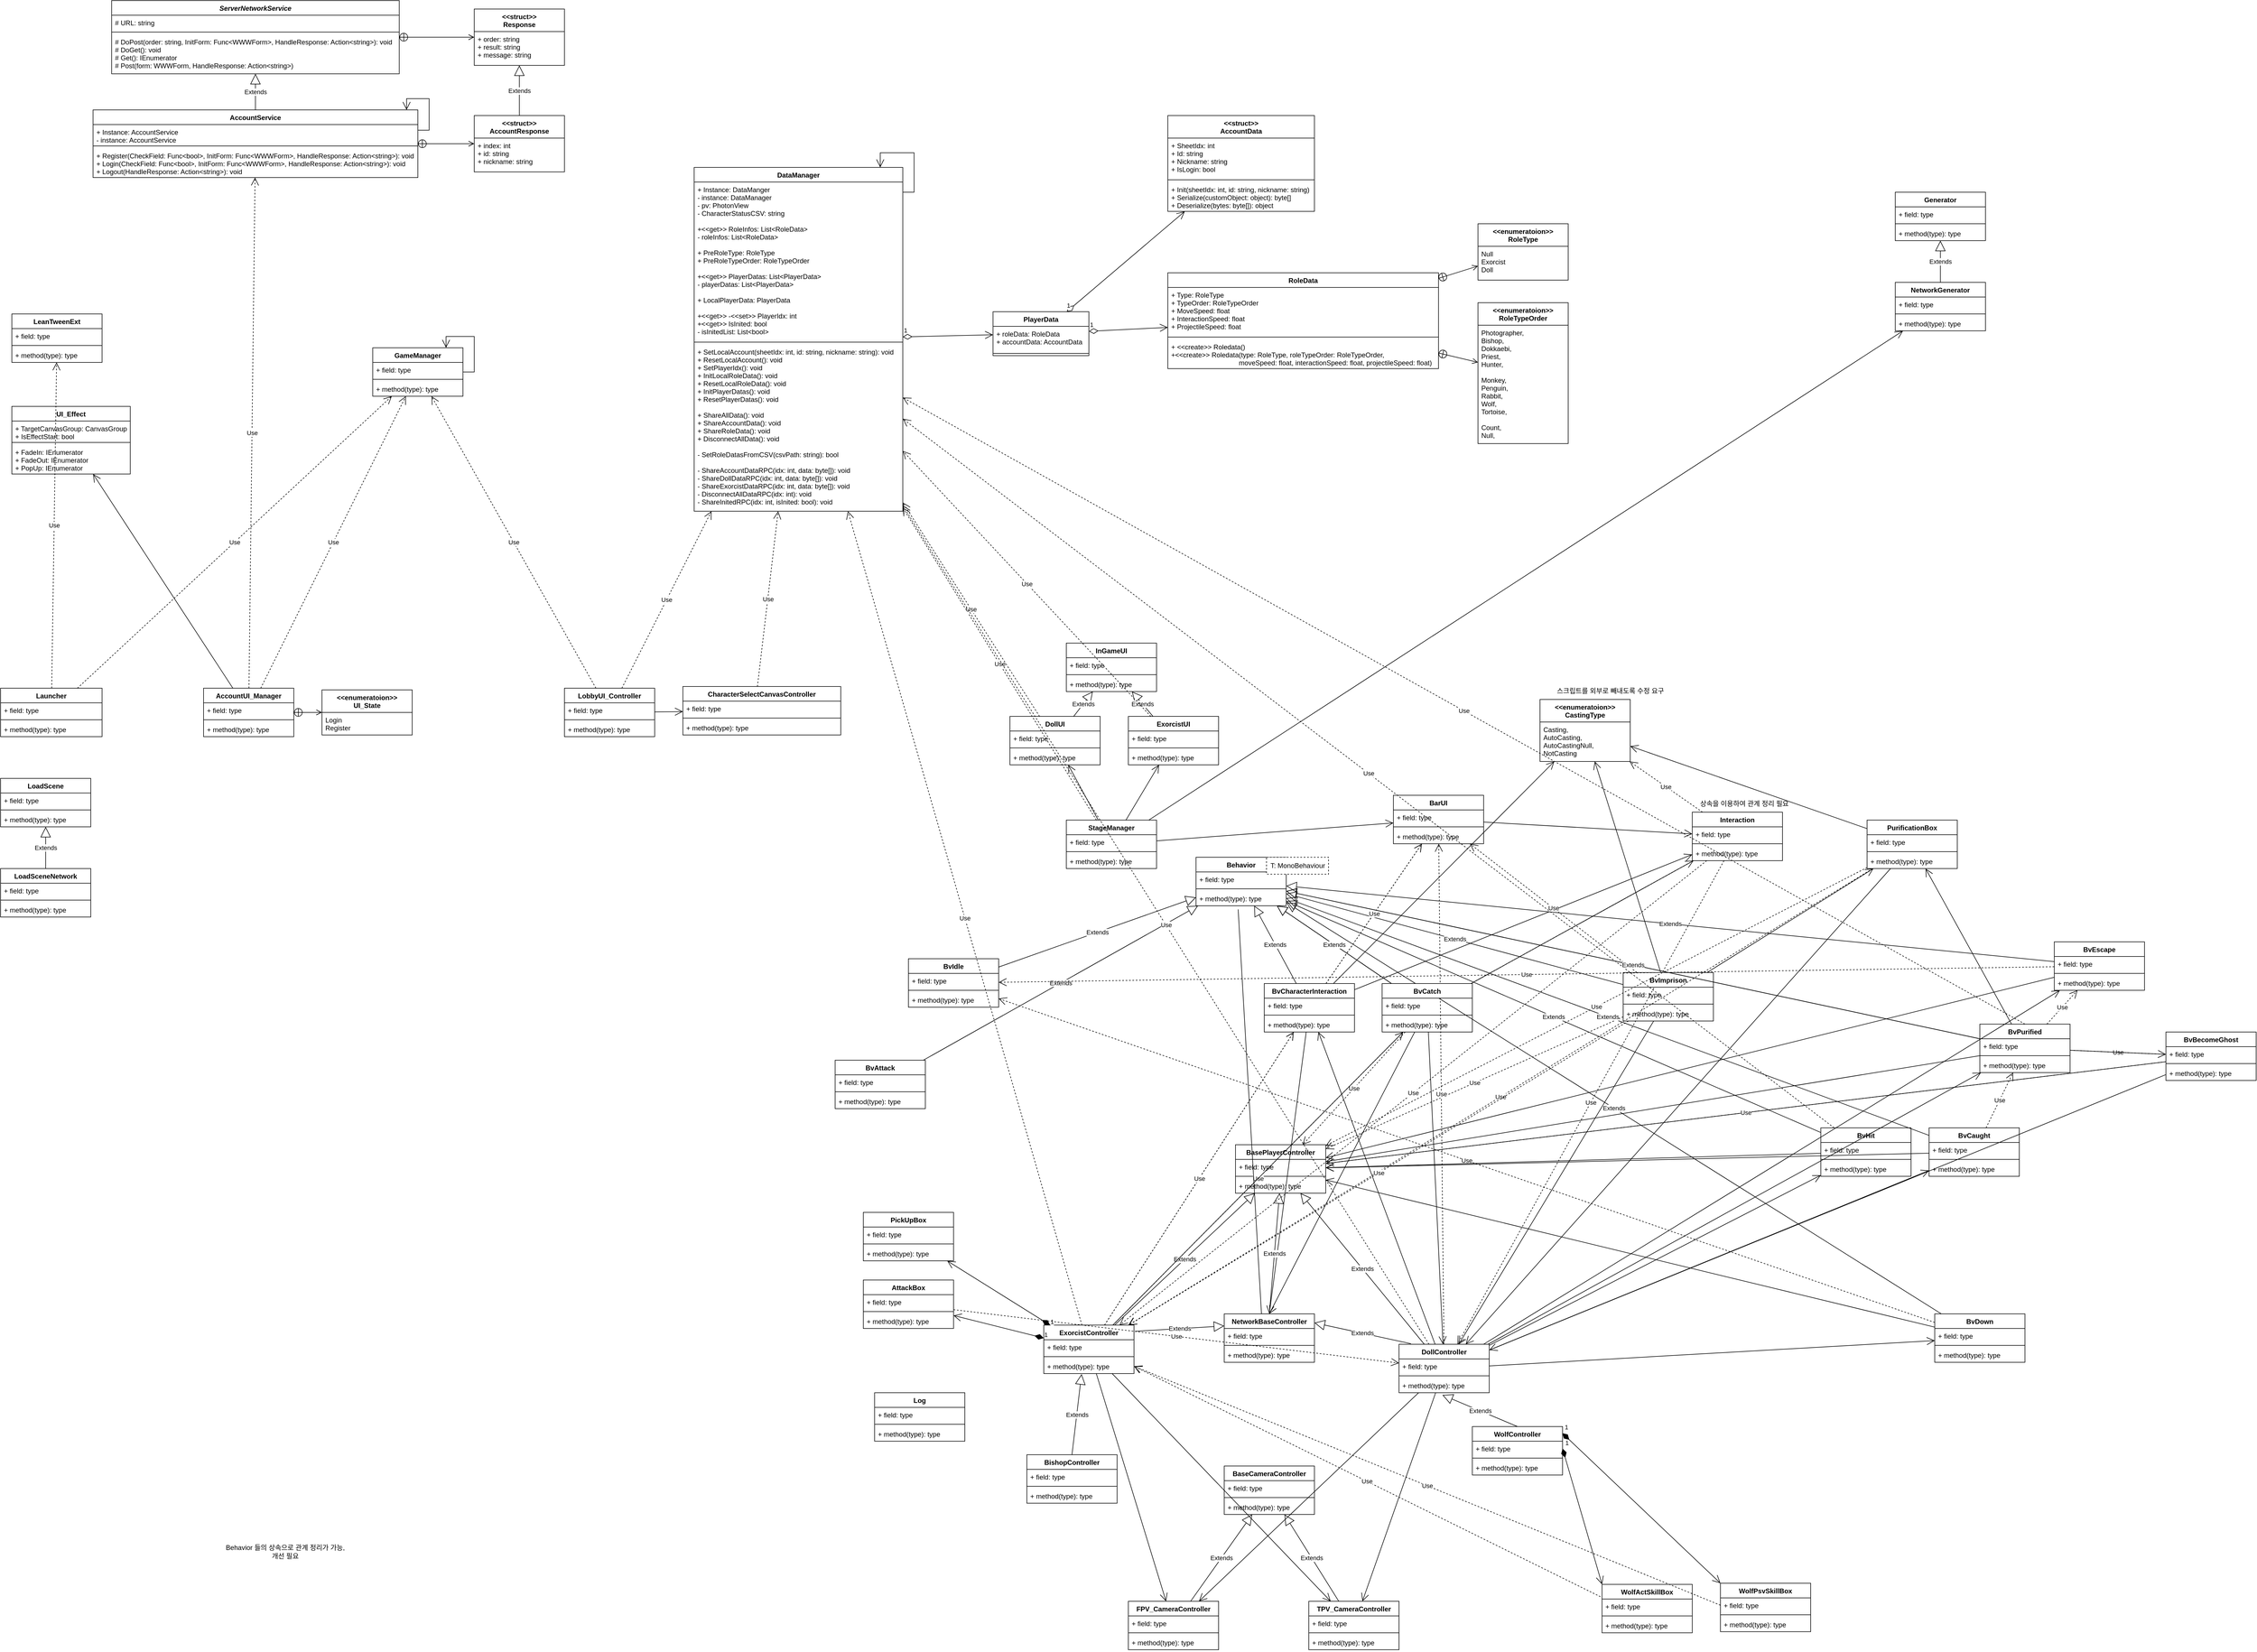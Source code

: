 <mxfile version="13.9.9" type="device"><diagram id="NH-Y0avR81FjexReZCZ9" name="페이지-1"><mxGraphModel dx="1086" dy="1975" grid="1" gridSize="10" guides="1" tooltips="1" connect="1" arrows="1" fold="1" page="1" pageScale="1" pageWidth="827" pageHeight="1169" math="0" shadow="0"><root><mxCell id="0"/><mxCell id="1" parent="0"/><mxCell id="WNGgheq9W2EGtf0vg9xr-1" value="Launcher" style="swimlane;fontStyle=1;align=center;verticalAlign=top;childLayout=stackLayout;horizontal=1;startSize=26;horizontalStack=0;resizeParent=1;resizeParentMax=0;resizeLast=0;collapsible=1;marginBottom=0;" parent="1" vertex="1"><mxGeometry x="80" y="80" width="180" height="86" as="geometry"/></mxCell><mxCell id="WNGgheq9W2EGtf0vg9xr-80" value="+ field: type" style="text;strokeColor=none;fillColor=none;align=left;verticalAlign=top;spacingLeft=4;spacingRight=4;overflow=hidden;rotatable=0;points=[[0,0.5],[1,0.5]];portConstraint=eastwest;" parent="WNGgheq9W2EGtf0vg9xr-1" vertex="1"><mxGeometry y="26" width="180" height="26" as="geometry"/></mxCell><mxCell id="WNGgheq9W2EGtf0vg9xr-3" value="" style="line;strokeWidth=1;fillColor=none;align=left;verticalAlign=middle;spacingTop=-1;spacingLeft=3;spacingRight=3;rotatable=0;labelPosition=right;points=[];portConstraint=eastwest;" parent="WNGgheq9W2EGtf0vg9xr-1" vertex="1"><mxGeometry y="52" width="180" height="8" as="geometry"/></mxCell><mxCell id="WNGgheq9W2EGtf0vg9xr-4" value="+ method(type): type" style="text;strokeColor=none;fillColor=none;align=left;verticalAlign=top;spacingLeft=4;spacingRight=4;overflow=hidden;rotatable=0;points=[[0,0.5],[1,0.5]];portConstraint=eastwest;" parent="WNGgheq9W2EGtf0vg9xr-1" vertex="1"><mxGeometry y="60" width="180" height="26" as="geometry"/></mxCell><mxCell id="WNGgheq9W2EGtf0vg9xr-14" value="GameManager" style="swimlane;fontStyle=1;align=center;verticalAlign=top;childLayout=stackLayout;horizontal=1;startSize=26;horizontalStack=0;resizeParent=1;resizeParentMax=0;resizeLast=0;collapsible=1;marginBottom=0;" parent="1" vertex="1"><mxGeometry x="740" y="-524" width="160" height="86" as="geometry"/></mxCell><mxCell id="WNGgheq9W2EGtf0vg9xr-15" value="+ field: type" style="text;strokeColor=none;fillColor=none;align=left;verticalAlign=top;spacingLeft=4;spacingRight=4;overflow=hidden;rotatable=0;points=[[0,0.5],[1,0.5]];portConstraint=eastwest;" parent="WNGgheq9W2EGtf0vg9xr-14" vertex="1"><mxGeometry y="26" width="160" height="26" as="geometry"/></mxCell><mxCell id="WNGgheq9W2EGtf0vg9xr-16" value="" style="line;strokeWidth=1;fillColor=none;align=left;verticalAlign=middle;spacingTop=-1;spacingLeft=3;spacingRight=3;rotatable=0;labelPosition=right;points=[];portConstraint=eastwest;" parent="WNGgheq9W2EGtf0vg9xr-14" vertex="1"><mxGeometry y="52" width="160" height="8" as="geometry"/></mxCell><mxCell id="WNGgheq9W2EGtf0vg9xr-17" value="+ method(type): type" style="text;strokeColor=none;fillColor=none;align=left;verticalAlign=top;spacingLeft=4;spacingRight=4;overflow=hidden;rotatable=0;points=[[0,0.5],[1,0.5]];portConstraint=eastwest;" parent="WNGgheq9W2EGtf0vg9xr-14" vertex="1"><mxGeometry y="60" width="160" height="26" as="geometry"/></mxCell><mxCell id="WNGgheq9W2EGtf0vg9xr-119" value="" style="endArrow=open;endFill=1;endSize=12;html=1;rounded=0;edgeStyle=orthogonalEdgeStyle;" parent="WNGgheq9W2EGtf0vg9xr-14" source="WNGgheq9W2EGtf0vg9xr-15" target="WNGgheq9W2EGtf0vg9xr-14" edge="1"><mxGeometry width="160" relative="1" as="geometry"><mxPoint x="80" y="90" as="sourcePoint"/><mxPoint x="240" y="90" as="targetPoint"/><Array as="points"><mxPoint x="180" y="43"/><mxPoint x="180" y="-20"/><mxPoint x="130" y="-20"/></Array></mxGeometry></mxCell><mxCell id="WNGgheq9W2EGtf0vg9xr-18" value="LobbyUI_Controller" style="swimlane;fontStyle=1;align=center;verticalAlign=top;childLayout=stackLayout;horizontal=1;startSize=26;horizontalStack=0;resizeParent=1;resizeParentMax=0;resizeLast=0;collapsible=1;marginBottom=0;" parent="1" vertex="1"><mxGeometry x="1080" y="80" width="160" height="86" as="geometry"/></mxCell><mxCell id="WNGgheq9W2EGtf0vg9xr-19" value="+ field: type" style="text;strokeColor=none;fillColor=none;align=left;verticalAlign=top;spacingLeft=4;spacingRight=4;overflow=hidden;rotatable=0;points=[[0,0.5],[1,0.5]];portConstraint=eastwest;" parent="WNGgheq9W2EGtf0vg9xr-18" vertex="1"><mxGeometry y="26" width="160" height="26" as="geometry"/></mxCell><mxCell id="WNGgheq9W2EGtf0vg9xr-20" value="" style="line;strokeWidth=1;fillColor=none;align=left;verticalAlign=middle;spacingTop=-1;spacingLeft=3;spacingRight=3;rotatable=0;labelPosition=right;points=[];portConstraint=eastwest;" parent="WNGgheq9W2EGtf0vg9xr-18" vertex="1"><mxGeometry y="52" width="160" height="8" as="geometry"/></mxCell><mxCell id="WNGgheq9W2EGtf0vg9xr-21" value="+ method(type): type" style="text;strokeColor=none;fillColor=none;align=left;verticalAlign=top;spacingLeft=4;spacingRight=4;overflow=hidden;rotatable=0;points=[[0,0.5],[1,0.5]];portConstraint=eastwest;" parent="WNGgheq9W2EGtf0vg9xr-18" vertex="1"><mxGeometry y="60" width="160" height="26" as="geometry"/></mxCell><mxCell id="WNGgheq9W2EGtf0vg9xr-22" value="LoadScene" style="swimlane;fontStyle=1;align=center;verticalAlign=top;childLayout=stackLayout;horizontal=1;startSize=26;horizontalStack=0;resizeParent=1;resizeParentMax=0;resizeLast=0;collapsible=1;marginBottom=0;" parent="1" vertex="1"><mxGeometry x="80" y="240" width="160" height="86" as="geometry"/></mxCell><mxCell id="WNGgheq9W2EGtf0vg9xr-23" value="+ field: type" style="text;strokeColor=none;fillColor=none;align=left;verticalAlign=top;spacingLeft=4;spacingRight=4;overflow=hidden;rotatable=0;points=[[0,0.5],[1,0.5]];portConstraint=eastwest;" parent="WNGgheq9W2EGtf0vg9xr-22" vertex="1"><mxGeometry y="26" width="160" height="26" as="geometry"/></mxCell><mxCell id="WNGgheq9W2EGtf0vg9xr-24" value="" style="line;strokeWidth=1;fillColor=none;align=left;verticalAlign=middle;spacingTop=-1;spacingLeft=3;spacingRight=3;rotatable=0;labelPosition=right;points=[];portConstraint=eastwest;" parent="WNGgheq9W2EGtf0vg9xr-22" vertex="1"><mxGeometry y="52" width="160" height="8" as="geometry"/></mxCell><mxCell id="WNGgheq9W2EGtf0vg9xr-25" value="+ method(type): type" style="text;strokeColor=none;fillColor=none;align=left;verticalAlign=top;spacingLeft=4;spacingRight=4;overflow=hidden;rotatable=0;points=[[0,0.5],[1,0.5]];portConstraint=eastwest;" parent="WNGgheq9W2EGtf0vg9xr-22" vertex="1"><mxGeometry y="60" width="160" height="26" as="geometry"/></mxCell><mxCell id="WNGgheq9W2EGtf0vg9xr-26" value="LoadSceneNetwork" style="swimlane;fontStyle=1;align=center;verticalAlign=top;childLayout=stackLayout;horizontal=1;startSize=26;horizontalStack=0;resizeParent=1;resizeParentMax=0;resizeLast=0;collapsible=1;marginBottom=0;" parent="1" vertex="1"><mxGeometry x="80" y="400" width="160" height="86" as="geometry"/></mxCell><mxCell id="WNGgheq9W2EGtf0vg9xr-27" value="+ field: type" style="text;strokeColor=none;fillColor=none;align=left;verticalAlign=top;spacingLeft=4;spacingRight=4;overflow=hidden;rotatable=0;points=[[0,0.5],[1,0.5]];portConstraint=eastwest;" parent="WNGgheq9W2EGtf0vg9xr-26" vertex="1"><mxGeometry y="26" width="160" height="26" as="geometry"/></mxCell><mxCell id="WNGgheq9W2EGtf0vg9xr-28" value="" style="line;strokeWidth=1;fillColor=none;align=left;verticalAlign=middle;spacingTop=-1;spacingLeft=3;spacingRight=3;rotatable=0;labelPosition=right;points=[];portConstraint=eastwest;" parent="WNGgheq9W2EGtf0vg9xr-26" vertex="1"><mxGeometry y="52" width="160" height="8" as="geometry"/></mxCell><mxCell id="WNGgheq9W2EGtf0vg9xr-29" value="+ method(type): type" style="text;strokeColor=none;fillColor=none;align=left;verticalAlign=top;spacingLeft=4;spacingRight=4;overflow=hidden;rotatable=0;points=[[0,0.5],[1,0.5]];portConstraint=eastwest;" parent="WNGgheq9W2EGtf0vg9xr-26" vertex="1"><mxGeometry y="60" width="160" height="26" as="geometry"/></mxCell><mxCell id="WNGgheq9W2EGtf0vg9xr-30" value="ServerNetworkService" style="swimlane;fontStyle=3;align=center;verticalAlign=top;childLayout=stackLayout;horizontal=1;startSize=26;horizontalStack=0;resizeParent=1;resizeParentMax=0;resizeLast=0;collapsible=1;marginBottom=0;" parent="1" vertex="1"><mxGeometry x="277" y="-1140" width="510" height="130" as="geometry"/></mxCell><mxCell id="WNGgheq9W2EGtf0vg9xr-31" value="# URL: string" style="text;strokeColor=none;fillColor=none;align=left;verticalAlign=top;spacingLeft=4;spacingRight=4;overflow=hidden;rotatable=0;points=[[0,0.5],[1,0.5]];portConstraint=eastwest;" parent="WNGgheq9W2EGtf0vg9xr-30" vertex="1"><mxGeometry y="26" width="510" height="26" as="geometry"/></mxCell><mxCell id="WNGgheq9W2EGtf0vg9xr-32" value="" style="line;strokeWidth=1;fillColor=none;align=left;verticalAlign=middle;spacingTop=-1;spacingLeft=3;spacingRight=3;rotatable=0;labelPosition=right;points=[];portConstraint=eastwest;" parent="WNGgheq9W2EGtf0vg9xr-30" vertex="1"><mxGeometry y="52" width="510" height="8" as="geometry"/></mxCell><mxCell id="WNGgheq9W2EGtf0vg9xr-33" value="# DoPost(order: string, InitForm: Func&lt;WWWForm&gt;, HandleResponse: Action&lt;string&gt;): void&#10;# DoGet(): void&#10;# Get(): IEnumerator&#10;# Post(form: WWWForm, HandleResponse: Action&lt;string&gt;)" style="text;strokeColor=none;fillColor=none;align=left;verticalAlign=top;spacingLeft=4;spacingRight=4;overflow=hidden;rotatable=0;points=[[0,0.5],[1,0.5]];portConstraint=eastwest;" parent="WNGgheq9W2EGtf0vg9xr-30" vertex="1"><mxGeometry y="60" width="510" height="70" as="geometry"/></mxCell><mxCell id="WNGgheq9W2EGtf0vg9xr-38" value="&lt;&lt;struct&gt;&gt;&#10;Response" style="swimlane;fontStyle=1;align=center;verticalAlign=top;childLayout=stackLayout;horizontal=1;startSize=40;horizontalStack=0;resizeParent=1;resizeParentMax=0;resizeLast=0;collapsible=1;marginBottom=0;" parent="1" vertex="1"><mxGeometry x="920" y="-1125" width="160" height="100" as="geometry"/></mxCell><mxCell id="WNGgheq9W2EGtf0vg9xr-39" value="+ order: string&#10;+ result: string&#10;+ message: string" style="text;strokeColor=none;fillColor=none;align=left;verticalAlign=top;spacingLeft=4;spacingRight=4;overflow=hidden;rotatable=0;points=[[0,0.5],[1,0.5]];portConstraint=eastwest;" parent="WNGgheq9W2EGtf0vg9xr-38" vertex="1"><mxGeometry y="40" width="160" height="60" as="geometry"/></mxCell><mxCell id="WNGgheq9W2EGtf0vg9xr-81" value="Use" style="endArrow=open;endSize=12;dashed=1;html=1;rounded=0;" parent="1" source="WNGgheq9W2EGtf0vg9xr-1" target="WNGgheq9W2EGtf0vg9xr-14" edge="1"><mxGeometry width="160" relative="1" as="geometry"><mxPoint x="260" y="-50" as="sourcePoint"/><mxPoint x="420" y="-50" as="targetPoint"/></mxGeometry></mxCell><mxCell id="WNGgheq9W2EGtf0vg9xr-88" value="LeanTweenExt" style="swimlane;fontStyle=1;align=center;verticalAlign=top;childLayout=stackLayout;horizontal=1;startSize=26;horizontalStack=0;resizeParent=1;resizeParentMax=0;resizeLast=0;collapsible=1;marginBottom=0;" parent="1" vertex="1"><mxGeometry x="100" y="-584" width="160" height="86" as="geometry"/></mxCell><mxCell id="WNGgheq9W2EGtf0vg9xr-89" value="+ field: type" style="text;strokeColor=none;fillColor=none;align=left;verticalAlign=top;spacingLeft=4;spacingRight=4;overflow=hidden;rotatable=0;points=[[0,0.5],[1,0.5]];portConstraint=eastwest;" parent="WNGgheq9W2EGtf0vg9xr-88" vertex="1"><mxGeometry y="26" width="160" height="26" as="geometry"/></mxCell><mxCell id="WNGgheq9W2EGtf0vg9xr-90" value="" style="line;strokeWidth=1;fillColor=none;align=left;verticalAlign=middle;spacingTop=-1;spacingLeft=3;spacingRight=3;rotatable=0;labelPosition=right;points=[];portConstraint=eastwest;" parent="WNGgheq9W2EGtf0vg9xr-88" vertex="1"><mxGeometry y="52" width="160" height="8" as="geometry"/></mxCell><mxCell id="WNGgheq9W2EGtf0vg9xr-91" value="+ method(type): type" style="text;strokeColor=none;fillColor=none;align=left;verticalAlign=top;spacingLeft=4;spacingRight=4;overflow=hidden;rotatable=0;points=[[0,0.5],[1,0.5]];portConstraint=eastwest;" parent="WNGgheq9W2EGtf0vg9xr-88" vertex="1"><mxGeometry y="60" width="160" height="26" as="geometry"/></mxCell><mxCell id="WNGgheq9W2EGtf0vg9xr-92" value="Use" style="endArrow=open;endSize=12;dashed=1;html=1;rounded=0;" parent="1" source="WNGgheq9W2EGtf0vg9xr-1" target="WNGgheq9W2EGtf0vg9xr-88" edge="1"><mxGeometry width="160" relative="1" as="geometry"><mxPoint x="430" y="10" as="sourcePoint"/><mxPoint x="590" y="10" as="targetPoint"/></mxGeometry></mxCell><mxCell id="WNGgheq9W2EGtf0vg9xr-93" value="Extends" style="endArrow=block;endSize=16;endFill=0;html=1;rounded=0;exitX=0.5;exitY=0;exitDx=0;exitDy=0;" parent="1" source="WNGgheq9W2EGtf0vg9xr-26" target="WNGgheq9W2EGtf0vg9xr-22" edge="1"><mxGeometry width="160" relative="1" as="geometry"><mxPoint x="280" y="496" as="sourcePoint"/><mxPoint x="440" y="496" as="targetPoint"/></mxGeometry></mxCell><mxCell id="WNGgheq9W2EGtf0vg9xr-94" style="edgeStyle=none;rounded=0;orthogonalLoop=1;jettySize=auto;html=1;exitX=0.75;exitY=0;exitDx=0;exitDy=0;" parent="1" source="WNGgheq9W2EGtf0vg9xr-22" target="WNGgheq9W2EGtf0vg9xr-22" edge="1"><mxGeometry relative="1" as="geometry"/></mxCell><mxCell id="WNGgheq9W2EGtf0vg9xr-99" value="Use" style="endArrow=open;endSize=12;dashed=1;html=1;rounded=0;" parent="1" source="WNGgheq9W2EGtf0vg9xr-18" target="WNGgheq9W2EGtf0vg9xr-14" edge="1"><mxGeometry width="160" relative="1" as="geometry"><mxPoint x="530" y="160" as="sourcePoint"/><mxPoint x="690" y="160" as="targetPoint"/></mxGeometry></mxCell><mxCell id="WNGgheq9W2EGtf0vg9xr-101" value="DataManager" style="swimlane;fontStyle=1;align=center;verticalAlign=top;childLayout=stackLayout;horizontal=1;startSize=26;horizontalStack=0;resizeParent=1;resizeParentMax=0;resizeLast=0;collapsible=1;marginBottom=0;" parent="1" vertex="1"><mxGeometry x="1310" y="-844" width="370" height="610" as="geometry"/></mxCell><mxCell id="WNGgheq9W2EGtf0vg9xr-102" value="+ Instance: DataManger&#10;- instance: DataManager&#10;- pv: PhotonView&#10;- CharacterStatusCSV: string&#10;&#10;+&lt;&lt;get&gt;&gt; RoleInfos: List&lt;RoleData&gt;&#10;- roleInfos: List&lt;RoleData&gt;&#10;&#10;+ PreRoleType: RoleType&#10;+ PreRoleTypeOrder: RoleTypeOrder&#10;&#10;+&lt;&lt;get&gt;&gt; PlayerDatas: List&lt;PlayerData&gt;&#10;- playerDatas: List&lt;PlayerData&gt;&#10;&#10;+ LocalPlayerData: PlayerData&#10;&#10;+&lt;&lt;get&gt;&gt; -&lt;&lt;set&gt;&gt; PlayerIdx: int&#10;+&lt;&lt;get&gt;&gt; IsInited: bool&#10;- isInitedList: List&lt;bool&gt;" style="text;strokeColor=none;fillColor=none;align=left;verticalAlign=top;spacingLeft=4;spacingRight=4;overflow=hidden;rotatable=0;points=[[0,0.5],[1,0.5]];portConstraint=eastwest;" parent="WNGgheq9W2EGtf0vg9xr-101" vertex="1"><mxGeometry y="26" width="370" height="280" as="geometry"/></mxCell><mxCell id="WNGgheq9W2EGtf0vg9xr-103" value="" style="line;strokeWidth=1;fillColor=none;align=left;verticalAlign=middle;spacingTop=-1;spacingLeft=3;spacingRight=3;rotatable=0;labelPosition=right;points=[];portConstraint=eastwest;" parent="WNGgheq9W2EGtf0vg9xr-101" vertex="1"><mxGeometry y="306" width="370" height="8" as="geometry"/></mxCell><mxCell id="WNGgheq9W2EGtf0vg9xr-104" value="+ SetLocalAccount(sheetIdx: int, id: string, nickname: string): void&#10;+ ResetLocalAccount(): void&#10;+ SetPlayerIdx(): void&#10;+ InitLocalRoleData(): void&#10;+ ResetLocalRoleData(): void&#10;+ InitPlayerDatas(): void&#10;+ ResetPlayerDatas(): void&#10;&#10;+ ShareAllData(): void&#10;+ ShareAccountData(): void&#10;+ ShareRoleData(): void&#10;+ DisconnectAllData(): void&#10;&#10;- SetRoleDatasFromCSV(csvPath: string): bool&#10;&#10;- ShareAccountDataRPC(idx: int, data: byte[]): void&#10;- ShareDollDataRPC(idx: int, data: byte[]): void&#10;- ShareExorcistDataRPC(idx: int, data: byte[]): void&#10;- DisconnectAllDataRPC(idx: int): void&#10;- ShareInitedRPC(idx: int, isInited: bool): void" style="text;strokeColor=none;fillColor=none;align=left;verticalAlign=top;spacingLeft=4;spacingRight=4;overflow=hidden;rotatable=0;points=[[0,0.5],[1,0.5]];portConstraint=eastwest;" parent="WNGgheq9W2EGtf0vg9xr-101" vertex="1"><mxGeometry y="314" width="370" height="296" as="geometry"/></mxCell><mxCell id="WNGgheq9W2EGtf0vg9xr-121" value="" style="endArrow=open;endFill=1;endSize=12;html=1;rounded=0;edgeStyle=orthogonalEdgeStyle;" parent="WNGgheq9W2EGtf0vg9xr-101" source="WNGgheq9W2EGtf0vg9xr-102" target="WNGgheq9W2EGtf0vg9xr-101" edge="1"><mxGeometry width="160" relative="1" as="geometry"><mxPoint x="160.0" y="43" as="sourcePoint"/><mxPoint x="130.0" y="2.274e-13" as="targetPoint"/><Array as="points"><mxPoint x="390" y="44"/><mxPoint x="390" y="-26"/><mxPoint x="330" y="-26"/></Array></mxGeometry></mxCell><mxCell id="WNGgheq9W2EGtf0vg9xr-105" value="Use" style="endArrow=open;endSize=12;dashed=1;html=1;rounded=0;" parent="1" source="WNGgheq9W2EGtf0vg9xr-18" target="WNGgheq9W2EGtf0vg9xr-101" edge="1"><mxGeometry width="160" relative="1" as="geometry"><mxPoint x="800" y="60" as="sourcePoint"/><mxPoint x="960" y="60" as="targetPoint"/></mxGeometry></mxCell><mxCell id="WNGgheq9W2EGtf0vg9xr-106" value="CharacterSelectCanvasController" style="swimlane;fontStyle=1;align=center;verticalAlign=top;childLayout=stackLayout;horizontal=1;startSize=26;horizontalStack=0;resizeParent=1;resizeParentMax=0;resizeLast=0;collapsible=1;marginBottom=0;" parent="1" vertex="1"><mxGeometry x="1290" y="77" width="280" height="86" as="geometry"/></mxCell><mxCell id="WNGgheq9W2EGtf0vg9xr-107" value="+ field: type" style="text;strokeColor=none;fillColor=none;align=left;verticalAlign=top;spacingLeft=4;spacingRight=4;overflow=hidden;rotatable=0;points=[[0,0.5],[1,0.5]];portConstraint=eastwest;" parent="WNGgheq9W2EGtf0vg9xr-106" vertex="1"><mxGeometry y="26" width="280" height="26" as="geometry"/></mxCell><mxCell id="WNGgheq9W2EGtf0vg9xr-108" value="" style="line;strokeWidth=1;fillColor=none;align=left;verticalAlign=middle;spacingTop=-1;spacingLeft=3;spacingRight=3;rotatable=0;labelPosition=right;points=[];portConstraint=eastwest;" parent="WNGgheq9W2EGtf0vg9xr-106" vertex="1"><mxGeometry y="52" width="280" height="8" as="geometry"/></mxCell><mxCell id="WNGgheq9W2EGtf0vg9xr-109" value="+ method(type): type" style="text;strokeColor=none;fillColor=none;align=left;verticalAlign=top;spacingLeft=4;spacingRight=4;overflow=hidden;rotatable=0;points=[[0,0.5],[1,0.5]];portConstraint=eastwest;" parent="WNGgheq9W2EGtf0vg9xr-106" vertex="1"><mxGeometry y="60" width="280" height="26" as="geometry"/></mxCell><mxCell id="WNGgheq9W2EGtf0vg9xr-114" value="" style="endArrow=open;endFill=1;endSize=12;html=1;rounded=0;" parent="1" source="WNGgheq9W2EGtf0vg9xr-18" target="WNGgheq9W2EGtf0vg9xr-106" edge="1"><mxGeometry width="160" relative="1" as="geometry"><mxPoint x="1720" y="50" as="sourcePoint"/><mxPoint x="1880" y="50" as="targetPoint"/></mxGeometry></mxCell><mxCell id="WNGgheq9W2EGtf0vg9xr-115" value="Use" style="endArrow=open;endSize=12;dashed=1;html=1;rounded=0;exitX=0.472;exitY=0.002;exitDx=0;exitDy=0;exitPerimeter=0;" parent="1" source="WNGgheq9W2EGtf0vg9xr-106" target="WNGgheq9W2EGtf0vg9xr-101" edge="1"><mxGeometry width="160" relative="1" as="geometry"><mxPoint x="810" y="-30" as="sourcePoint"/><mxPoint x="970" y="-30" as="targetPoint"/></mxGeometry></mxCell><mxCell id="WNGgheq9W2EGtf0vg9xr-133" value="AccountUI_Manager" style="swimlane;fontStyle=1;align=center;verticalAlign=top;childLayout=stackLayout;horizontal=1;startSize=26;horizontalStack=0;resizeParent=1;resizeParentMax=0;resizeLast=0;collapsible=1;marginBottom=0;fillColor=none;" parent="1" vertex="1"><mxGeometry x="440" y="80" width="160" height="86" as="geometry"/></mxCell><mxCell id="WNGgheq9W2EGtf0vg9xr-134" value="+ field: type" style="text;strokeColor=none;fillColor=none;align=left;verticalAlign=top;spacingLeft=4;spacingRight=4;overflow=hidden;rotatable=0;points=[[0,0.5],[1,0.5]];portConstraint=eastwest;" parent="WNGgheq9W2EGtf0vg9xr-133" vertex="1"><mxGeometry y="26" width="160" height="26" as="geometry"/></mxCell><mxCell id="WNGgheq9W2EGtf0vg9xr-135" value="" style="line;strokeWidth=1;fillColor=none;align=left;verticalAlign=middle;spacingTop=-1;spacingLeft=3;spacingRight=3;rotatable=0;labelPosition=right;points=[];portConstraint=eastwest;" parent="WNGgheq9W2EGtf0vg9xr-133" vertex="1"><mxGeometry y="52" width="160" height="8" as="geometry"/></mxCell><mxCell id="WNGgheq9W2EGtf0vg9xr-136" value="+ method(type): type" style="text;strokeColor=none;fillColor=none;align=left;verticalAlign=top;spacingLeft=4;spacingRight=4;overflow=hidden;rotatable=0;points=[[0,0.5],[1,0.5]];portConstraint=eastwest;" parent="WNGgheq9W2EGtf0vg9xr-133" vertex="1"><mxGeometry y="60" width="160" height="26" as="geometry"/></mxCell><mxCell id="WNGgheq9W2EGtf0vg9xr-137" value="&lt;&lt;enumeratoion&gt;&gt;&#10;UI_State" style="swimlane;fontStyle=1;align=center;verticalAlign=top;childLayout=stackLayout;horizontal=1;startSize=40;horizontalStack=0;resizeParent=1;resizeParentMax=0;resizeLast=0;collapsible=1;marginBottom=0;fillColor=none;" parent="1" vertex="1"><mxGeometry x="650" y="83" width="160" height="80" as="geometry"/></mxCell><mxCell id="WNGgheq9W2EGtf0vg9xr-138" value="Login&#10;Register" style="text;strokeColor=none;fillColor=none;align=left;verticalAlign=top;spacingLeft=4;spacingRight=4;overflow=hidden;rotatable=0;points=[[0,0.5],[1,0.5]];portConstraint=eastwest;" parent="WNGgheq9W2EGtf0vg9xr-137" vertex="1"><mxGeometry y="40" width="160" height="40" as="geometry"/></mxCell><mxCell id="WNGgheq9W2EGtf0vg9xr-141" value="" style="endArrow=open;startArrow=circlePlus;endFill=0;startFill=0;endSize=8;html=1;rounded=0;" parent="1" source="WNGgheq9W2EGtf0vg9xr-133" target="WNGgheq9W2EGtf0vg9xr-137" edge="1"><mxGeometry width="160" relative="1" as="geometry"><mxPoint x="620" y="220" as="sourcePoint"/><mxPoint x="780" y="220" as="targetPoint"/></mxGeometry></mxCell><mxCell id="WNGgheq9W2EGtf0vg9xr-142" value="UI_Effect" style="swimlane;fontStyle=1;align=center;verticalAlign=top;childLayout=stackLayout;horizontal=1;startSize=26;horizontalStack=0;resizeParent=1;resizeParentMax=0;resizeLast=0;collapsible=1;marginBottom=0;fillColor=none;" parent="1" vertex="1"><mxGeometry x="100" y="-420" width="210" height="120" as="geometry"/></mxCell><mxCell id="WNGgheq9W2EGtf0vg9xr-143" value="+ TargetCanvasGroup: CanvasGroup&#10;+ IsEffectStart: bool" style="text;strokeColor=none;fillColor=none;align=left;verticalAlign=top;spacingLeft=4;spacingRight=4;overflow=hidden;rotatable=0;points=[[0,0.5],[1,0.5]];portConstraint=eastwest;" parent="WNGgheq9W2EGtf0vg9xr-142" vertex="1"><mxGeometry y="26" width="210" height="34" as="geometry"/></mxCell><mxCell id="WNGgheq9W2EGtf0vg9xr-144" value="" style="line;strokeWidth=1;fillColor=none;align=left;verticalAlign=middle;spacingTop=-1;spacingLeft=3;spacingRight=3;rotatable=0;labelPosition=right;points=[];portConstraint=eastwest;" parent="WNGgheq9W2EGtf0vg9xr-142" vertex="1"><mxGeometry y="60" width="210" height="8" as="geometry"/></mxCell><mxCell id="WNGgheq9W2EGtf0vg9xr-145" value="+ FadeIn: IEnumerator&#10;+ FadeOut: IEnumerator&#10;+ PopUp: IEnumerator" style="text;strokeColor=none;fillColor=none;align=left;verticalAlign=top;spacingLeft=4;spacingRight=4;overflow=hidden;rotatable=0;points=[[0,0.5],[1,0.5]];portConstraint=eastwest;" parent="WNGgheq9W2EGtf0vg9xr-142" vertex="1"><mxGeometry y="68" width="210" height="52" as="geometry"/></mxCell><mxCell id="WNGgheq9W2EGtf0vg9xr-146" value="" style="endArrow=open;endFill=1;endSize=12;html=1;rounded=0;" parent="1" source="WNGgheq9W2EGtf0vg9xr-133" target="WNGgheq9W2EGtf0vg9xr-142" edge="1"><mxGeometry width="160" relative="1" as="geometry"><mxPoint x="600" y="60" as="sourcePoint"/><mxPoint x="760" y="60" as="targetPoint"/></mxGeometry></mxCell><mxCell id="WNGgheq9W2EGtf0vg9xr-152" value="AccountService" style="swimlane;fontStyle=1;align=center;verticalAlign=top;childLayout=stackLayout;horizontal=1;startSize=26;horizontalStack=0;resizeParent=1;resizeParentMax=0;resizeLast=0;collapsible=1;marginBottom=0;" parent="1" vertex="1"><mxGeometry x="244" y="-946" width="576" height="120" as="geometry"/></mxCell><mxCell id="WNGgheq9W2EGtf0vg9xr-153" value="+ Instance: AccountService&#10;- instance: AccountService" style="text;strokeColor=none;fillColor=none;align=left;verticalAlign=top;spacingLeft=4;spacingRight=4;overflow=hidden;rotatable=0;points=[[0,0.5],[1,0.5]];portConstraint=eastwest;" parent="WNGgheq9W2EGtf0vg9xr-152" vertex="1"><mxGeometry y="26" width="576" height="34" as="geometry"/></mxCell><mxCell id="WNGgheq9W2EGtf0vg9xr-154" value="" style="line;strokeWidth=1;fillColor=none;align=left;verticalAlign=middle;spacingTop=-1;spacingLeft=3;spacingRight=3;rotatable=0;labelPosition=right;points=[];portConstraint=eastwest;" parent="WNGgheq9W2EGtf0vg9xr-152" vertex="1"><mxGeometry y="60" width="576" height="8" as="geometry"/></mxCell><mxCell id="WNGgheq9W2EGtf0vg9xr-155" value="+ Register(CheckField: Func&lt;bool&gt;, InitForm: Func&lt;WWWForm&gt;, HandleResponse: Action&lt;string&gt;): void&#10;+ Login(CheckField: Func&lt;bool&gt;, InitForm: Func&lt;WWWForm&gt;, HandleResponse: Action&lt;string&gt;): void&#10;+ Logout(HandleResponse: Action&lt;string&gt;): void&#10;" style="text;strokeColor=none;fillColor=none;align=left;verticalAlign=top;spacingLeft=4;spacingRight=4;overflow=hidden;rotatable=0;points=[[0,0.5],[1,0.5]];portConstraint=eastwest;" parent="WNGgheq9W2EGtf0vg9xr-152" vertex="1"><mxGeometry y="68" width="576" height="52" as="geometry"/></mxCell><mxCell id="WNGgheq9W2EGtf0vg9xr-156" value="" style="endArrow=open;endFill=1;endSize=12;html=1;rounded=0;edgeStyle=orthogonalEdgeStyle;" parent="WNGgheq9W2EGtf0vg9xr-152" source="WNGgheq9W2EGtf0vg9xr-153" target="WNGgheq9W2EGtf0vg9xr-152" edge="1"><mxGeometry width="160" relative="1" as="geometry"><mxPoint x="80" y="90" as="sourcePoint"/><mxPoint x="240" y="90" as="targetPoint"/><Array as="points"><mxPoint x="596" y="36"/><mxPoint x="596" y="-20"/><mxPoint x="556" y="-20"/></Array></mxGeometry></mxCell><mxCell id="WNGgheq9W2EGtf0vg9xr-157" value="Use" style="endArrow=open;endSize=12;dashed=1;html=1;rounded=0;" parent="1" source="WNGgheq9W2EGtf0vg9xr-133" target="WNGgheq9W2EGtf0vg9xr-152" edge="1"><mxGeometry width="160" relative="1" as="geometry"><mxPoint x="820" y="-230" as="sourcePoint"/><mxPoint x="980" y="-230" as="targetPoint"/></mxGeometry></mxCell><mxCell id="WNGgheq9W2EGtf0vg9xr-162" value="Extends" style="endArrow=block;endSize=16;endFill=0;html=1;rounded=0;" parent="1" source="WNGgheq9W2EGtf0vg9xr-152" target="WNGgheq9W2EGtf0vg9xr-30" edge="1"><mxGeometry width="160" relative="1" as="geometry"><mxPoint x="430" y="-880" as="sourcePoint"/><mxPoint x="590" y="-880" as="targetPoint"/></mxGeometry></mxCell><mxCell id="WNGgheq9W2EGtf0vg9xr-163" value="" style="endArrow=open;startArrow=circlePlus;endFill=0;startFill=0;endSize=8;html=1;rounded=0;" parent="1" source="WNGgheq9W2EGtf0vg9xr-30" target="WNGgheq9W2EGtf0vg9xr-38" edge="1"><mxGeometry width="160" relative="1" as="geometry"><mxPoint x="770" y="-930" as="sourcePoint"/><mxPoint x="930" y="-930" as="targetPoint"/></mxGeometry></mxCell><mxCell id="WNGgheq9W2EGtf0vg9xr-164" value="&lt;&lt;struct&gt;&gt;&#10;AccountResponse" style="swimlane;fontStyle=1;align=center;verticalAlign=top;childLayout=stackLayout;horizontal=1;startSize=40;horizontalStack=0;resizeParent=1;resizeParentMax=0;resizeLast=0;collapsible=1;marginBottom=0;" parent="1" vertex="1"><mxGeometry x="920" y="-936" width="160" height="100" as="geometry"/></mxCell><mxCell id="WNGgheq9W2EGtf0vg9xr-165" value="+ index: int&#10;+ id: string&#10;+ nickname: string&#10;" style="text;strokeColor=none;fillColor=none;align=left;verticalAlign=top;spacingLeft=4;spacingRight=4;overflow=hidden;rotatable=0;points=[[0,0.5],[1,0.5]];portConstraint=eastwest;" parent="WNGgheq9W2EGtf0vg9xr-164" vertex="1"><mxGeometry y="40" width="160" height="60" as="geometry"/></mxCell><mxCell id="WNGgheq9W2EGtf0vg9xr-166" value="Extends" style="endArrow=block;endSize=16;endFill=0;html=1;rounded=0;" parent="1" source="WNGgheq9W2EGtf0vg9xr-164" target="WNGgheq9W2EGtf0vg9xr-38" edge="1"><mxGeometry width="160" relative="1" as="geometry"><mxPoint x="930" y="-810" as="sourcePoint"/><mxPoint x="1090" y="-810" as="targetPoint"/></mxGeometry></mxCell><mxCell id="WNGgheq9W2EGtf0vg9xr-167" value="" style="endArrow=open;startArrow=circlePlus;endFill=0;startFill=0;endSize=8;html=1;rounded=0;" parent="1" source="WNGgheq9W2EGtf0vg9xr-152" target="WNGgheq9W2EGtf0vg9xr-164" edge="1"><mxGeometry width="160" relative="1" as="geometry"><mxPoint x="650" y="-890" as="sourcePoint"/><mxPoint x="733" y="-890" as="targetPoint"/></mxGeometry></mxCell><mxCell id="WNGgheq9W2EGtf0vg9xr-168" value="Use" style="endArrow=open;endSize=12;dashed=1;html=1;rounded=0;" parent="1" source="WNGgheq9W2EGtf0vg9xr-133" target="WNGgheq9W2EGtf0vg9xr-14" edge="1"><mxGeometry width="160" relative="1" as="geometry"><mxPoint x="226.275" y="90" as="sourcePoint"/><mxPoint x="783.725" y="-428.0" as="targetPoint"/></mxGeometry></mxCell><mxCell id="WNGgheq9W2EGtf0vg9xr-169" value="StageManager" style="swimlane;fontStyle=1;align=center;verticalAlign=top;childLayout=stackLayout;horizontal=1;startSize=26;horizontalStack=0;resizeParent=1;resizeParentMax=0;resizeLast=0;collapsible=1;marginBottom=0;fillColor=none;" parent="1" vertex="1"><mxGeometry x="1970" y="314" width="160" height="86" as="geometry"/></mxCell><mxCell id="WNGgheq9W2EGtf0vg9xr-170" value="+ field: type" style="text;strokeColor=none;fillColor=none;align=left;verticalAlign=top;spacingLeft=4;spacingRight=4;overflow=hidden;rotatable=0;points=[[0,0.5],[1,0.5]];portConstraint=eastwest;" parent="WNGgheq9W2EGtf0vg9xr-169" vertex="1"><mxGeometry y="26" width="160" height="26" as="geometry"/></mxCell><mxCell id="WNGgheq9W2EGtf0vg9xr-171" value="" style="line;strokeWidth=1;fillColor=none;align=left;verticalAlign=middle;spacingTop=-1;spacingLeft=3;spacingRight=3;rotatable=0;labelPosition=right;points=[];portConstraint=eastwest;" parent="WNGgheq9W2EGtf0vg9xr-169" vertex="1"><mxGeometry y="52" width="160" height="8" as="geometry"/></mxCell><mxCell id="WNGgheq9W2EGtf0vg9xr-172" value="+ method(type): type" style="text;strokeColor=none;fillColor=none;align=left;verticalAlign=top;spacingLeft=4;spacingRight=4;overflow=hidden;rotatable=0;points=[[0,0.5],[1,0.5]];portConstraint=eastwest;" parent="WNGgheq9W2EGtf0vg9xr-169" vertex="1"><mxGeometry y="60" width="160" height="26" as="geometry"/></mxCell><mxCell id="WNGgheq9W2EGtf0vg9xr-173" value="PlayerData" style="swimlane;fontStyle=1;align=center;verticalAlign=top;childLayout=stackLayout;horizontal=1;startSize=26;horizontalStack=0;resizeParent=1;resizeParentMax=0;resizeLast=0;collapsible=1;marginBottom=0;fillColor=none;" parent="1" vertex="1"><mxGeometry x="1840" y="-588" width="170" height="78" as="geometry"/></mxCell><mxCell id="WNGgheq9W2EGtf0vg9xr-174" value="+ roleData: RoleData&#10;+ accountData: AccountData" style="text;strokeColor=none;fillColor=none;align=left;verticalAlign=top;spacingLeft=4;spacingRight=4;overflow=hidden;rotatable=0;points=[[0,0.5],[1,0.5]];portConstraint=eastwest;" parent="WNGgheq9W2EGtf0vg9xr-173" vertex="1"><mxGeometry y="26" width="170" height="44" as="geometry"/></mxCell><mxCell id="WNGgheq9W2EGtf0vg9xr-175" value="" style="line;strokeWidth=1;fillColor=none;align=left;verticalAlign=middle;spacingTop=-1;spacingLeft=3;spacingRight=3;rotatable=0;labelPosition=right;points=[];portConstraint=eastwest;" parent="WNGgheq9W2EGtf0vg9xr-173" vertex="1"><mxGeometry y="70" width="170" height="8" as="geometry"/></mxCell><mxCell id="WNGgheq9W2EGtf0vg9xr-181" value="&lt;&lt;struct&gt;&gt;&#10;AccountData" style="swimlane;fontStyle=1;align=center;verticalAlign=top;childLayout=stackLayout;horizontal=1;startSize=40;horizontalStack=0;resizeParent=1;resizeParentMax=0;resizeLast=0;collapsible=1;marginBottom=0;fillColor=none;" parent="1" vertex="1"><mxGeometry x="2150" y="-936" width="260" height="170" as="geometry"/></mxCell><mxCell id="WNGgheq9W2EGtf0vg9xr-182" value="+ SheetIdx: int&#10;+ Id: string&#10;+ Nickname: string&#10;+ IsLogin: bool" style="text;strokeColor=none;fillColor=none;align=left;verticalAlign=top;spacingLeft=4;spacingRight=4;overflow=hidden;rotatable=0;points=[[0,0.5],[1,0.5]];portConstraint=eastwest;" parent="WNGgheq9W2EGtf0vg9xr-181" vertex="1"><mxGeometry y="40" width="260" height="70" as="geometry"/></mxCell><mxCell id="WNGgheq9W2EGtf0vg9xr-183" value="" style="line;strokeWidth=1;fillColor=none;align=left;verticalAlign=middle;spacingTop=-1;spacingLeft=3;spacingRight=3;rotatable=0;labelPosition=right;points=[];portConstraint=eastwest;" parent="WNGgheq9W2EGtf0vg9xr-181" vertex="1"><mxGeometry y="110" width="260" height="8" as="geometry"/></mxCell><mxCell id="WNGgheq9W2EGtf0vg9xr-184" value="+ Init(sheetIdx: int, id: string, nickname: string)&#10;+ Serialize(customObject: object): byte[]&#10;+ Deserialize(bytes: byte[]): object" style="text;strokeColor=none;fillColor=none;align=left;verticalAlign=top;spacingLeft=4;spacingRight=4;overflow=hidden;rotatable=0;points=[[0,0.5],[1,0.5]];portConstraint=eastwest;" parent="WNGgheq9W2EGtf0vg9xr-181" vertex="1"><mxGeometry y="118" width="260" height="52" as="geometry"/></mxCell><mxCell id="WNGgheq9W2EGtf0vg9xr-185" value="1" style="endArrow=open;html=1;endSize=12;startArrow=diamondThin;startSize=14;startFill=0;align=left;verticalAlign=bottom;rounded=0;" parent="1" source="WNGgheq9W2EGtf0vg9xr-173" target="WNGgheq9W2EGtf0vg9xr-181" edge="1"><mxGeometry x="-1" y="3" relative="1" as="geometry"><mxPoint x="1880" y="-580" as="sourcePoint"/><mxPoint x="2040" y="-580" as="targetPoint"/></mxGeometry></mxCell><mxCell id="WNGgheq9W2EGtf0vg9xr-186" value="RoleData" style="swimlane;fontStyle=1;align=center;verticalAlign=top;childLayout=stackLayout;horizontal=1;startSize=26;horizontalStack=0;resizeParent=1;resizeParentMax=0;resizeLast=0;collapsible=1;marginBottom=0;fillColor=none;" parent="1" vertex="1"><mxGeometry x="2150" y="-657" width="480" height="170" as="geometry"/></mxCell><mxCell id="WNGgheq9W2EGtf0vg9xr-187" value="+ Type: RoleType&#10;+ TypeOrder: RoleTypeOrder&#10;+ MoveSpeed: float&#10;+ InteractionSpeed: float&#10;+ ProjectileSpeed: float" style="text;strokeColor=none;fillColor=none;align=left;verticalAlign=top;spacingLeft=4;spacingRight=4;overflow=hidden;rotatable=0;points=[[0,0.5],[1,0.5]];portConstraint=eastwest;" parent="WNGgheq9W2EGtf0vg9xr-186" vertex="1"><mxGeometry y="26" width="480" height="84" as="geometry"/></mxCell><mxCell id="WNGgheq9W2EGtf0vg9xr-188" value="" style="line;strokeWidth=1;fillColor=none;align=left;verticalAlign=middle;spacingTop=-1;spacingLeft=3;spacingRight=3;rotatable=0;labelPosition=right;points=[];portConstraint=eastwest;" parent="WNGgheq9W2EGtf0vg9xr-186" vertex="1"><mxGeometry y="110" width="480" height="8" as="geometry"/></mxCell><mxCell id="WNGgheq9W2EGtf0vg9xr-189" value="+ &lt;&lt;create&gt;&gt; Roledata()&#10;+&lt;&lt;create&gt;&gt; Roledata(type: RoleType, roleTypeOrder: RoleTypeOrder,&#10;                                    moveSpeed: float, interactionSpeed: float, projectileSpeed: float)" style="text;strokeColor=none;fillColor=none;align=left;verticalAlign=top;spacingLeft=4;spacingRight=4;overflow=hidden;rotatable=0;points=[[0,0.5],[1,0.5]];portConstraint=eastwest;" parent="WNGgheq9W2EGtf0vg9xr-186" vertex="1"><mxGeometry y="118" width="480" height="52" as="geometry"/></mxCell><mxCell id="WNGgheq9W2EGtf0vg9xr-195" value="&lt;&lt;enumeratoion&gt;&gt;&#10;RoleType" style="swimlane;fontStyle=1;align=center;verticalAlign=top;childLayout=stackLayout;horizontal=1;startSize=40;horizontalStack=0;resizeParent=1;resizeParentMax=0;resizeLast=0;collapsible=1;marginBottom=0;fillColor=none;" parent="1" vertex="1"><mxGeometry x="2700" y="-744" width="160" height="100" as="geometry"/></mxCell><mxCell id="WNGgheq9W2EGtf0vg9xr-196" value="Null&#10;Exorcist&#10;Doll" style="text;strokeColor=none;fillColor=none;align=left;verticalAlign=top;spacingLeft=4;spacingRight=4;overflow=hidden;rotatable=0;points=[[0,0.5],[1,0.5]];portConstraint=eastwest;" parent="WNGgheq9W2EGtf0vg9xr-195" vertex="1"><mxGeometry y="40" width="160" height="60" as="geometry"/></mxCell><mxCell id="WNGgheq9W2EGtf0vg9xr-197" value="" style="endArrow=open;startArrow=circlePlus;endFill=0;startFill=0;endSize=8;html=1;rounded=0;" parent="1" source="WNGgheq9W2EGtf0vg9xr-186" target="WNGgheq9W2EGtf0vg9xr-195" edge="1"><mxGeometry width="160" relative="1" as="geometry"><mxPoint x="2260" y="-364" as="sourcePoint"/><mxPoint x="2420" y="-364" as="targetPoint"/></mxGeometry></mxCell><mxCell id="WNGgheq9W2EGtf0vg9xr-198" value="&lt;&lt;enumeratoion&gt;&gt;&#10;RoleTypeOrder" style="swimlane;fontStyle=1;align=center;verticalAlign=top;childLayout=stackLayout;horizontal=1;startSize=40;horizontalStack=0;resizeParent=1;resizeParentMax=0;resizeLast=0;collapsible=1;marginBottom=0;fillColor=none;" parent="1" vertex="1"><mxGeometry x="2700" y="-604" width="160" height="250" as="geometry"/></mxCell><mxCell id="WNGgheq9W2EGtf0vg9xr-199" value="&#9;&#9;&#9;Photographer,&#10;&#9;&#9;&#9;Bishop,&#10;&#9;&#9;&#9;Dokkaebi,&#10;&#9;&#9;&#9;Priest,&#10;&#9;&#9;&#9;Hunter,&#10;&#10;&#9;&#9;&#9;Monkey,&#10;&#9;&#9;&#9;Penguin,&#10;&#9;&#9;&#9;Rabbit,&#10;&#9;&#9;&#9;Wolf,&#10;&#9;&#9;&#9;Tortoise,&#10;&#10;&#9;&#9;&#9;Count,&#10;&#9;&#9;&#9;Null," style="text;strokeColor=none;fillColor=none;align=left;verticalAlign=top;spacingLeft=4;spacingRight=4;overflow=hidden;rotatable=0;points=[[0,0.5],[1,0.5]];portConstraint=eastwest;" parent="WNGgheq9W2EGtf0vg9xr-198" vertex="1"><mxGeometry y="40" width="160" height="210" as="geometry"/></mxCell><mxCell id="WNGgheq9W2EGtf0vg9xr-200" value="" style="endArrow=open;startArrow=circlePlus;endFill=0;startFill=0;endSize=8;html=1;rounded=0;" parent="1" source="WNGgheq9W2EGtf0vg9xr-186" target="WNGgheq9W2EGtf0vg9xr-198" edge="1"><mxGeometry width="160" relative="1" as="geometry"><mxPoint x="2400" y="-617.571" as="sourcePoint"/><mxPoint x="2520" y="-663.429" as="targetPoint"/></mxGeometry></mxCell><mxCell id="WNGgheq9W2EGtf0vg9xr-201" value="1" style="endArrow=open;html=1;endSize=12;startArrow=diamondThin;startSize=14;startFill=0;align=left;verticalAlign=bottom;rounded=0;" parent="1" source="WNGgheq9W2EGtf0vg9xr-173" target="WNGgheq9W2EGtf0vg9xr-186" edge="1"><mxGeometry x="-1" y="3" relative="1" as="geometry"><mxPoint x="2040" y="-520" as="sourcePoint"/><mxPoint x="2200" y="-520" as="targetPoint"/></mxGeometry></mxCell><mxCell id="WNGgheq9W2EGtf0vg9xr-203" value="NetworkGenerator" style="swimlane;fontStyle=1;align=center;verticalAlign=top;childLayout=stackLayout;horizontal=1;startSize=26;horizontalStack=0;resizeParent=1;resizeParentMax=0;resizeLast=0;collapsible=1;marginBottom=0;fillColor=none;" parent="1" vertex="1"><mxGeometry x="3440" y="-640" width="160" height="86" as="geometry"/></mxCell><mxCell id="WNGgheq9W2EGtf0vg9xr-204" value="+ field: type" style="text;strokeColor=none;fillColor=none;align=left;verticalAlign=top;spacingLeft=4;spacingRight=4;overflow=hidden;rotatable=0;points=[[0,0.5],[1,0.5]];portConstraint=eastwest;" parent="WNGgheq9W2EGtf0vg9xr-203" vertex="1"><mxGeometry y="26" width="160" height="26" as="geometry"/></mxCell><mxCell id="WNGgheq9W2EGtf0vg9xr-205" value="" style="line;strokeWidth=1;fillColor=none;align=left;verticalAlign=middle;spacingTop=-1;spacingLeft=3;spacingRight=3;rotatable=0;labelPosition=right;points=[];portConstraint=eastwest;" parent="WNGgheq9W2EGtf0vg9xr-203" vertex="1"><mxGeometry y="52" width="160" height="8" as="geometry"/></mxCell><mxCell id="WNGgheq9W2EGtf0vg9xr-206" value="+ method(type): type" style="text;strokeColor=none;fillColor=none;align=left;verticalAlign=top;spacingLeft=4;spacingRight=4;overflow=hidden;rotatable=0;points=[[0,0.5],[1,0.5]];portConstraint=eastwest;" parent="WNGgheq9W2EGtf0vg9xr-203" vertex="1"><mxGeometry y="60" width="160" height="26" as="geometry"/></mxCell><mxCell id="WNGgheq9W2EGtf0vg9xr-207" value="DollUI" style="swimlane;fontStyle=1;align=center;verticalAlign=top;childLayout=stackLayout;horizontal=1;startSize=26;horizontalStack=0;resizeParent=1;resizeParentMax=0;resizeLast=0;collapsible=1;marginBottom=0;fillColor=none;" parent="1" vertex="1"><mxGeometry x="1870" y="130" width="160" height="86" as="geometry"/></mxCell><mxCell id="WNGgheq9W2EGtf0vg9xr-208" value="+ field: type" style="text;strokeColor=none;fillColor=none;align=left;verticalAlign=top;spacingLeft=4;spacingRight=4;overflow=hidden;rotatable=0;points=[[0,0.5],[1,0.5]];portConstraint=eastwest;" parent="WNGgheq9W2EGtf0vg9xr-207" vertex="1"><mxGeometry y="26" width="160" height="26" as="geometry"/></mxCell><mxCell id="WNGgheq9W2EGtf0vg9xr-209" value="" style="line;strokeWidth=1;fillColor=none;align=left;verticalAlign=middle;spacingTop=-1;spacingLeft=3;spacingRight=3;rotatable=0;labelPosition=right;points=[];portConstraint=eastwest;" parent="WNGgheq9W2EGtf0vg9xr-207" vertex="1"><mxGeometry y="52" width="160" height="8" as="geometry"/></mxCell><mxCell id="WNGgheq9W2EGtf0vg9xr-210" value="+ method(type): type" style="text;strokeColor=none;fillColor=none;align=left;verticalAlign=top;spacingLeft=4;spacingRight=4;overflow=hidden;rotatable=0;points=[[0,0.5],[1,0.5]];portConstraint=eastwest;" parent="WNGgheq9W2EGtf0vg9xr-207" vertex="1"><mxGeometry y="60" width="160" height="26" as="geometry"/></mxCell><mxCell id="WNGgheq9W2EGtf0vg9xr-211" value="ExorcistUI" style="swimlane;fontStyle=1;align=center;verticalAlign=top;childLayout=stackLayout;horizontal=1;startSize=26;horizontalStack=0;resizeParent=1;resizeParentMax=0;resizeLast=0;collapsible=1;marginBottom=0;fillColor=none;" parent="1" vertex="1"><mxGeometry x="2080" y="130" width="160" height="86" as="geometry"/></mxCell><mxCell id="WNGgheq9W2EGtf0vg9xr-212" value="+ field: type" style="text;strokeColor=none;fillColor=none;align=left;verticalAlign=top;spacingLeft=4;spacingRight=4;overflow=hidden;rotatable=0;points=[[0,0.5],[1,0.5]];portConstraint=eastwest;" parent="WNGgheq9W2EGtf0vg9xr-211" vertex="1"><mxGeometry y="26" width="160" height="26" as="geometry"/></mxCell><mxCell id="WNGgheq9W2EGtf0vg9xr-213" value="" style="line;strokeWidth=1;fillColor=none;align=left;verticalAlign=middle;spacingTop=-1;spacingLeft=3;spacingRight=3;rotatable=0;labelPosition=right;points=[];portConstraint=eastwest;" parent="WNGgheq9W2EGtf0vg9xr-211" vertex="1"><mxGeometry y="52" width="160" height="8" as="geometry"/></mxCell><mxCell id="WNGgheq9W2EGtf0vg9xr-214" value="+ method(type): type" style="text;strokeColor=none;fillColor=none;align=left;verticalAlign=top;spacingLeft=4;spacingRight=4;overflow=hidden;rotatable=0;points=[[0,0.5],[1,0.5]];portConstraint=eastwest;" parent="WNGgheq9W2EGtf0vg9xr-211" vertex="1"><mxGeometry y="60" width="160" height="26" as="geometry"/></mxCell><mxCell id="WNGgheq9W2EGtf0vg9xr-215" value="Use" style="endArrow=open;endSize=12;dashed=1;html=1;rounded=0;" parent="1" source="WNGgheq9W2EGtf0vg9xr-169" target="WNGgheq9W2EGtf0vg9xr-101" edge="1"><mxGeometry width="160" relative="1" as="geometry"><mxPoint x="1850" y="-60" as="sourcePoint"/><mxPoint x="2010" y="-60" as="targetPoint"/></mxGeometry></mxCell><mxCell id="WNGgheq9W2EGtf0vg9xr-220" value="ExorcistController" style="swimlane;fontStyle=1;align=center;verticalAlign=top;childLayout=stackLayout;horizontal=1;startSize=26;horizontalStack=0;resizeParent=1;resizeParentMax=0;resizeLast=0;collapsible=1;marginBottom=0;fillColor=none;" parent="1" vertex="1"><mxGeometry x="1930" y="1210" width="160" height="86" as="geometry"/></mxCell><mxCell id="WNGgheq9W2EGtf0vg9xr-221" value="+ field: type" style="text;strokeColor=none;fillColor=none;align=left;verticalAlign=top;spacingLeft=4;spacingRight=4;overflow=hidden;rotatable=0;points=[[0,0.5],[1,0.5]];portConstraint=eastwest;" parent="WNGgheq9W2EGtf0vg9xr-220" vertex="1"><mxGeometry y="26" width="160" height="26" as="geometry"/></mxCell><mxCell id="WNGgheq9W2EGtf0vg9xr-222" value="" style="line;strokeWidth=1;fillColor=none;align=left;verticalAlign=middle;spacingTop=-1;spacingLeft=3;spacingRight=3;rotatable=0;labelPosition=right;points=[];portConstraint=eastwest;" parent="WNGgheq9W2EGtf0vg9xr-220" vertex="1"><mxGeometry y="52" width="160" height="8" as="geometry"/></mxCell><mxCell id="WNGgheq9W2EGtf0vg9xr-223" value="+ method(type): type" style="text;strokeColor=none;fillColor=none;align=left;verticalAlign=top;spacingLeft=4;spacingRight=4;overflow=hidden;rotatable=0;points=[[0,0.5],[1,0.5]];portConstraint=eastwest;" parent="WNGgheq9W2EGtf0vg9xr-220" vertex="1"><mxGeometry y="60" width="160" height="26" as="geometry"/></mxCell><mxCell id="WNGgheq9W2EGtf0vg9xr-225" value="" style="endArrow=open;endFill=1;endSize=12;html=1;rounded=0;" parent="1" source="WNGgheq9W2EGtf0vg9xr-169" target="WNGgheq9W2EGtf0vg9xr-207" edge="1"><mxGeometry width="160" relative="1" as="geometry"><mxPoint x="2170" y="10" as="sourcePoint"/><mxPoint x="2330" y="10" as="targetPoint"/></mxGeometry></mxCell><mxCell id="WNGgheq9W2EGtf0vg9xr-226" value="" style="endArrow=open;endFill=1;endSize=12;html=1;rounded=0;" parent="1" source="WNGgheq9W2EGtf0vg9xr-169" target="WNGgheq9W2EGtf0vg9xr-211" edge="1"><mxGeometry width="160" relative="1" as="geometry"><mxPoint x="2170" y="10" as="sourcePoint"/><mxPoint x="2330" y="10" as="targetPoint"/></mxGeometry></mxCell><mxCell id="WNGgheq9W2EGtf0vg9xr-227" value="" style="endArrow=open;endFill=1;endSize=12;html=1;rounded=0;" parent="1" source="WNGgheq9W2EGtf0vg9xr-169" target="WNGgheq9W2EGtf0vg9xr-203" edge="1"><mxGeometry width="160" relative="1" as="geometry"><mxPoint x="2170" y="10" as="sourcePoint"/><mxPoint x="2330" y="10" as="targetPoint"/></mxGeometry></mxCell><mxCell id="WNGgheq9W2EGtf0vg9xr-228" value="BasePlayerController" style="swimlane;fontStyle=1;align=center;verticalAlign=top;childLayout=stackLayout;horizontal=1;startSize=26;horizontalStack=0;resizeParent=1;resizeParentMax=0;resizeLast=0;collapsible=1;marginBottom=0;fillColor=none;" parent="1" vertex="1"><mxGeometry x="2270" y="890" width="160" height="86" as="geometry"/></mxCell><mxCell id="WNGgheq9W2EGtf0vg9xr-229" value="+ field: type" style="text;strokeColor=none;fillColor=none;align=left;verticalAlign=top;spacingLeft=4;spacingRight=4;overflow=hidden;rotatable=0;points=[[0,0.5],[1,0.5]];portConstraint=eastwest;" parent="WNGgheq9W2EGtf0vg9xr-228" vertex="1"><mxGeometry y="26" width="160" height="26" as="geometry"/></mxCell><mxCell id="WNGgheq9W2EGtf0vg9xr-230" value="" style="line;strokeWidth=1;fillColor=none;align=left;verticalAlign=middle;spacingTop=-1;spacingLeft=3;spacingRight=3;rotatable=0;labelPosition=right;points=[];portConstraint=eastwest;" parent="WNGgheq9W2EGtf0vg9xr-228" vertex="1"><mxGeometry y="52" width="160" height="8" as="geometry"/></mxCell><mxCell id="WNGgheq9W2EGtf0vg9xr-231" value="+ method(type): type" style="text;strokeColor=none;fillColor=none;align=left;verticalAlign=top;spacingLeft=4;spacingRight=4;overflow=hidden;rotatable=0;points=[[0,0.5],[1,0.5]];portConstraint=eastwest;" parent="WNGgheq9W2EGtf0vg9xr-228" vertex="1"><mxGeometry y="60" width="160" height="26" as="geometry"/></mxCell><mxCell id="WNGgheq9W2EGtf0vg9xr-232" value="DollController" style="swimlane;fontStyle=1;align=center;verticalAlign=top;childLayout=stackLayout;horizontal=1;startSize=26;horizontalStack=0;resizeParent=1;resizeParentMax=0;resizeLast=0;collapsible=1;marginBottom=0;fillColor=none;" parent="1" vertex="1"><mxGeometry x="2560" y="1244" width="160" height="86" as="geometry"/></mxCell><mxCell id="WNGgheq9W2EGtf0vg9xr-233" value="+ field: type" style="text;strokeColor=none;fillColor=none;align=left;verticalAlign=top;spacingLeft=4;spacingRight=4;overflow=hidden;rotatable=0;points=[[0,0.5],[1,0.5]];portConstraint=eastwest;" parent="WNGgheq9W2EGtf0vg9xr-232" vertex="1"><mxGeometry y="26" width="160" height="26" as="geometry"/></mxCell><mxCell id="WNGgheq9W2EGtf0vg9xr-234" value="" style="line;strokeWidth=1;fillColor=none;align=left;verticalAlign=middle;spacingTop=-1;spacingLeft=3;spacingRight=3;rotatable=0;labelPosition=right;points=[];portConstraint=eastwest;" parent="WNGgheq9W2EGtf0vg9xr-232" vertex="1"><mxGeometry y="52" width="160" height="8" as="geometry"/></mxCell><mxCell id="WNGgheq9W2EGtf0vg9xr-235" value="+ method(type): type" style="text;strokeColor=none;fillColor=none;align=left;verticalAlign=top;spacingLeft=4;spacingRight=4;overflow=hidden;rotatable=0;points=[[0,0.5],[1,0.5]];portConstraint=eastwest;" parent="WNGgheq9W2EGtf0vg9xr-232" vertex="1"><mxGeometry y="60" width="160" height="26" as="geometry"/></mxCell><mxCell id="WNGgheq9W2EGtf0vg9xr-236" value="PickUpBox" style="swimlane;fontStyle=1;align=center;verticalAlign=top;childLayout=stackLayout;horizontal=1;startSize=26;horizontalStack=0;resizeParent=1;resizeParentMax=0;resizeLast=0;collapsible=1;marginBottom=0;fillColor=none;" parent="1" vertex="1"><mxGeometry x="1610" y="1010" width="160" height="86" as="geometry"/></mxCell><mxCell id="WNGgheq9W2EGtf0vg9xr-237" value="+ field: type" style="text;strokeColor=none;fillColor=none;align=left;verticalAlign=top;spacingLeft=4;spacingRight=4;overflow=hidden;rotatable=0;points=[[0,0.5],[1,0.5]];portConstraint=eastwest;" parent="WNGgheq9W2EGtf0vg9xr-236" vertex="1"><mxGeometry y="26" width="160" height="26" as="geometry"/></mxCell><mxCell id="WNGgheq9W2EGtf0vg9xr-238" value="" style="line;strokeWidth=1;fillColor=none;align=left;verticalAlign=middle;spacingTop=-1;spacingLeft=3;spacingRight=3;rotatable=0;labelPosition=right;points=[];portConstraint=eastwest;" parent="WNGgheq9W2EGtf0vg9xr-236" vertex="1"><mxGeometry y="52" width="160" height="8" as="geometry"/></mxCell><mxCell id="WNGgheq9W2EGtf0vg9xr-239" value="+ method(type): type" style="text;strokeColor=none;fillColor=none;align=left;verticalAlign=top;spacingLeft=4;spacingRight=4;overflow=hidden;rotatable=0;points=[[0,0.5],[1,0.5]];portConstraint=eastwest;" parent="WNGgheq9W2EGtf0vg9xr-236" vertex="1"><mxGeometry y="60" width="160" height="26" as="geometry"/></mxCell><mxCell id="WNGgheq9W2EGtf0vg9xr-240" value="AttackBox" style="swimlane;fontStyle=1;align=center;verticalAlign=top;childLayout=stackLayout;horizontal=1;startSize=26;horizontalStack=0;resizeParent=1;resizeParentMax=0;resizeLast=0;collapsible=1;marginBottom=0;fillColor=none;" parent="1" vertex="1"><mxGeometry x="1610" y="1130" width="160" height="86" as="geometry"/></mxCell><mxCell id="WNGgheq9W2EGtf0vg9xr-241" value="+ field: type" style="text;strokeColor=none;fillColor=none;align=left;verticalAlign=top;spacingLeft=4;spacingRight=4;overflow=hidden;rotatable=0;points=[[0,0.5],[1,0.5]];portConstraint=eastwest;" parent="WNGgheq9W2EGtf0vg9xr-240" vertex="1"><mxGeometry y="26" width="160" height="26" as="geometry"/></mxCell><mxCell id="WNGgheq9W2EGtf0vg9xr-242" value="" style="line;strokeWidth=1;fillColor=none;align=left;verticalAlign=middle;spacingTop=-1;spacingLeft=3;spacingRight=3;rotatable=0;labelPosition=right;points=[];portConstraint=eastwest;" parent="WNGgheq9W2EGtf0vg9xr-240" vertex="1"><mxGeometry y="52" width="160" height="8" as="geometry"/></mxCell><mxCell id="WNGgheq9W2EGtf0vg9xr-243" value="+ method(type): type" style="text;strokeColor=none;fillColor=none;align=left;verticalAlign=top;spacingLeft=4;spacingRight=4;overflow=hidden;rotatable=0;points=[[0,0.5],[1,0.5]];portConstraint=eastwest;" parent="WNGgheq9W2EGtf0vg9xr-240" vertex="1"><mxGeometry y="60" width="160" height="26" as="geometry"/></mxCell><mxCell id="WNGgheq9W2EGtf0vg9xr-244" value="1" style="endArrow=open;html=1;endSize=12;startArrow=diamondThin;startSize=14;startFill=1;align=left;verticalAlign=bottom;rounded=0;" parent="1" source="WNGgheq9W2EGtf0vg9xr-220" target="WNGgheq9W2EGtf0vg9xr-236" edge="1"><mxGeometry x="-1" y="3" relative="1" as="geometry"><mxPoint x="2160" y="1160" as="sourcePoint"/><mxPoint x="2320" y="1160" as="targetPoint"/></mxGeometry></mxCell><mxCell id="WNGgheq9W2EGtf0vg9xr-245" value="1" style="endArrow=open;html=1;endSize=12;startArrow=diamondThin;startSize=14;startFill=1;align=left;verticalAlign=bottom;rounded=0;" parent="1" source="WNGgheq9W2EGtf0vg9xr-220" target="WNGgheq9W2EGtf0vg9xr-240" edge="1"><mxGeometry x="-1" y="3" relative="1" as="geometry"><mxPoint x="2220" y="1049.667" as="sourcePoint"/><mxPoint x="1900" y="1156.333" as="targetPoint"/></mxGeometry></mxCell><mxCell id="WNGgheq9W2EGtf0vg9xr-246" value="Use" style="endArrow=open;endSize=12;dashed=1;html=1;rounded=0;" parent="1" source="WNGgheq9W2EGtf0vg9xr-240" target="WNGgheq9W2EGtf0vg9xr-232" edge="1"><mxGeometry width="160" relative="1" as="geometry"><mxPoint x="2160" y="1160" as="sourcePoint"/><mxPoint x="2320" y="1160" as="targetPoint"/></mxGeometry></mxCell><mxCell id="WNGgheq9W2EGtf0vg9xr-255" value="Extends" style="endArrow=block;endSize=16;endFill=0;html=1;rounded=0;" parent="1" source="WNGgheq9W2EGtf0vg9xr-220" target="WNGgheq9W2EGtf0vg9xr-228" edge="1"><mxGeometry width="160" relative="1" as="geometry"><mxPoint x="2350" y="700" as="sourcePoint"/><mxPoint x="2510" y="700" as="targetPoint"/></mxGeometry></mxCell><mxCell id="WNGgheq9W2EGtf0vg9xr-256" value="Extends" style="endArrow=block;endSize=16;endFill=0;html=1;rounded=0;" parent="1" source="WNGgheq9W2EGtf0vg9xr-232" target="WNGgheq9W2EGtf0vg9xr-228" edge="1"><mxGeometry width="160" relative="1" as="geometry"><mxPoint x="2341.5" y="740" as="sourcePoint"/><mxPoint x="2378.5" y="666" as="targetPoint"/></mxGeometry></mxCell><mxCell id="WNGgheq9W2EGtf0vg9xr-261" value="InGameUI" style="swimlane;fontStyle=1;align=center;verticalAlign=top;childLayout=stackLayout;horizontal=1;startSize=26;horizontalStack=0;resizeParent=1;resizeParentMax=0;resizeLast=0;collapsible=1;marginBottom=0;" parent="1" vertex="1"><mxGeometry x="1970" width="160" height="86" as="geometry"/></mxCell><mxCell id="WNGgheq9W2EGtf0vg9xr-262" value="+ field: type" style="text;strokeColor=none;fillColor=none;align=left;verticalAlign=top;spacingLeft=4;spacingRight=4;overflow=hidden;rotatable=0;points=[[0,0.5],[1,0.5]];portConstraint=eastwest;" parent="WNGgheq9W2EGtf0vg9xr-261" vertex="1"><mxGeometry y="26" width="160" height="26" as="geometry"/></mxCell><mxCell id="WNGgheq9W2EGtf0vg9xr-263" value="" style="line;strokeWidth=1;fillColor=none;align=left;verticalAlign=middle;spacingTop=-1;spacingLeft=3;spacingRight=3;rotatable=0;labelPosition=right;points=[];portConstraint=eastwest;" parent="WNGgheq9W2EGtf0vg9xr-261" vertex="1"><mxGeometry y="52" width="160" height="8" as="geometry"/></mxCell><mxCell id="WNGgheq9W2EGtf0vg9xr-264" value="+ method(type): type" style="text;strokeColor=none;fillColor=none;align=left;verticalAlign=top;spacingLeft=4;spacingRight=4;overflow=hidden;rotatable=0;points=[[0,0.5],[1,0.5]];portConstraint=eastwest;" parent="WNGgheq9W2EGtf0vg9xr-261" vertex="1"><mxGeometry y="60" width="160" height="26" as="geometry"/></mxCell><mxCell id="WNGgheq9W2EGtf0vg9xr-268" value="Extends" style="endArrow=block;endSize=16;endFill=0;html=1;rounded=0;" parent="1" source="WNGgheq9W2EGtf0vg9xr-207" target="WNGgheq9W2EGtf0vg9xr-261" edge="1"><mxGeometry width="160" relative="1" as="geometry"><mxPoint x="1920" y="370" as="sourcePoint"/><mxPoint x="2080" y="370" as="targetPoint"/></mxGeometry></mxCell><mxCell id="WNGgheq9W2EGtf0vg9xr-269" value="Extends" style="endArrow=block;endSize=16;endFill=0;html=1;rounded=0;" parent="1" source="WNGgheq9W2EGtf0vg9xr-211" target="WNGgheq9W2EGtf0vg9xr-261" edge="1"><mxGeometry width="160" relative="1" as="geometry"><mxPoint x="1920" y="370" as="sourcePoint"/><mxPoint x="2080" y="370" as="targetPoint"/></mxGeometry></mxCell><mxCell id="WNGgheq9W2EGtf0vg9xr-270" value="Use" style="endArrow=open;endSize=12;dashed=1;html=1;rounded=0;" parent="1" source="WNGgheq9W2EGtf0vg9xr-207" target="WNGgheq9W2EGtf0vg9xr-101" edge="1"><mxGeometry width="160" relative="1" as="geometry"><mxPoint x="1870" y="90" as="sourcePoint"/><mxPoint x="2030" y="90" as="targetPoint"/></mxGeometry></mxCell><mxCell id="WNGgheq9W2EGtf0vg9xr-271" value="Use" style="endArrow=open;endSize=12;dashed=1;html=1;rounded=0;" parent="1" source="WNGgheq9W2EGtf0vg9xr-211" target="WNGgheq9W2EGtf0vg9xr-101" edge="1"><mxGeometry width="160" relative="1" as="geometry"><mxPoint x="2030" y="-140" as="sourcePoint"/><mxPoint x="2190" y="-140" as="targetPoint"/></mxGeometry></mxCell><mxCell id="WNGgheq9W2EGtf0vg9xr-272" value="BvIdle" style="swimlane;fontStyle=1;align=center;verticalAlign=top;childLayout=stackLayout;horizontal=1;startSize=26;horizontalStack=0;resizeParent=1;resizeParentMax=0;resizeLast=0;collapsible=1;marginBottom=0;" parent="1" vertex="1"><mxGeometry x="1690" y="560" width="160" height="86" as="geometry"/></mxCell><mxCell id="WNGgheq9W2EGtf0vg9xr-273" value="+ field: type" style="text;strokeColor=none;fillColor=none;align=left;verticalAlign=top;spacingLeft=4;spacingRight=4;overflow=hidden;rotatable=0;points=[[0,0.5],[1,0.5]];portConstraint=eastwest;" parent="WNGgheq9W2EGtf0vg9xr-272" vertex="1"><mxGeometry y="26" width="160" height="26" as="geometry"/></mxCell><mxCell id="WNGgheq9W2EGtf0vg9xr-274" value="" style="line;strokeWidth=1;fillColor=none;align=left;verticalAlign=middle;spacingTop=-1;spacingLeft=3;spacingRight=3;rotatable=0;labelPosition=right;points=[];portConstraint=eastwest;" parent="WNGgheq9W2EGtf0vg9xr-272" vertex="1"><mxGeometry y="52" width="160" height="8" as="geometry"/></mxCell><mxCell id="WNGgheq9W2EGtf0vg9xr-275" value="+ method(type): type" style="text;strokeColor=none;fillColor=none;align=left;verticalAlign=top;spacingLeft=4;spacingRight=4;overflow=hidden;rotatable=0;points=[[0,0.5],[1,0.5]];portConstraint=eastwest;" parent="WNGgheq9W2EGtf0vg9xr-272" vertex="1"><mxGeometry y="60" width="160" height="26" as="geometry"/></mxCell><mxCell id="WNGgheq9W2EGtf0vg9xr-276" value="" style="group" parent="1" vertex="1" connectable="0"><mxGeometry x="2200" y="380" width="235" height="96" as="geometry"/></mxCell><mxCell id="WNGgheq9W2EGtf0vg9xr-247" value="Behavior" style="swimlane;fontStyle=1;align=center;verticalAlign=top;childLayout=stackLayout;horizontal=1;startSize=26;horizontalStack=0;resizeParent=1;resizeParentMax=0;resizeLast=0;collapsible=1;marginBottom=0;fillColor=none;" parent="WNGgheq9W2EGtf0vg9xr-276" vertex="1"><mxGeometry width="160" height="86" as="geometry"/></mxCell><mxCell id="WNGgheq9W2EGtf0vg9xr-248" value="+ field: type" style="text;strokeColor=none;fillColor=none;align=left;verticalAlign=top;spacingLeft=4;spacingRight=4;overflow=hidden;rotatable=0;points=[[0,0.5],[1,0.5]];portConstraint=eastwest;" parent="WNGgheq9W2EGtf0vg9xr-247" vertex="1"><mxGeometry y="26" width="160" height="26" as="geometry"/></mxCell><mxCell id="WNGgheq9W2EGtf0vg9xr-249" value="" style="line;strokeWidth=1;fillColor=none;align=left;verticalAlign=middle;spacingTop=-1;spacingLeft=3;spacingRight=3;rotatable=0;labelPosition=right;points=[];portConstraint=eastwest;" parent="WNGgheq9W2EGtf0vg9xr-247" vertex="1"><mxGeometry y="52" width="160" height="8" as="geometry"/></mxCell><mxCell id="WNGgheq9W2EGtf0vg9xr-250" value="+ method(type): type" style="text;strokeColor=none;fillColor=none;align=left;verticalAlign=top;spacingLeft=4;spacingRight=4;overflow=hidden;rotatable=0;points=[[0,0.5],[1,0.5]];portConstraint=eastwest;" parent="WNGgheq9W2EGtf0vg9xr-247" vertex="1"><mxGeometry y="60" width="160" height="26" as="geometry"/></mxCell><mxCell id="WNGgheq9W2EGtf0vg9xr-254" value="T: MonoBehaviour" style="html=1;dashed=1;" parent="WNGgheq9W2EGtf0vg9xr-276" vertex="1"><mxGeometry x="125" width="110" height="30" as="geometry"/></mxCell><mxCell id="WNGgheq9W2EGtf0vg9xr-279" value="1" style="endArrow=open;html=1;endSize=12;startArrow=diamondThin;startSize=14;startFill=0;align=left;verticalAlign=bottom;rounded=0;" parent="1" source="WNGgheq9W2EGtf0vg9xr-101" target="WNGgheq9W2EGtf0vg9xr-173" edge="1"><mxGeometry x="-1" y="3" relative="1" as="geometry"><mxPoint x="1710" y="-420" as="sourcePoint"/><mxPoint x="1870" y="-420" as="targetPoint"/></mxGeometry></mxCell><mxCell id="WNGgheq9W2EGtf0vg9xr-280" value="Extends" style="endArrow=block;endSize=16;endFill=0;html=1;rounded=0;" parent="1" source="WNGgheq9W2EGtf0vg9xr-272" target="WNGgheq9W2EGtf0vg9xr-247" edge="1"><mxGeometry width="160" relative="1" as="geometry"><mxPoint x="1730" y="1330" as="sourcePoint"/><mxPoint x="1890" y="1330" as="targetPoint"/></mxGeometry></mxCell><mxCell id="WNGgheq9W2EGtf0vg9xr-287" value="BvAttack" style="swimlane;fontStyle=1;align=center;verticalAlign=top;childLayout=stackLayout;horizontal=1;startSize=26;horizontalStack=0;resizeParent=1;resizeParentMax=0;resizeLast=0;collapsible=1;marginBottom=0;" parent="1" vertex="1"><mxGeometry x="1560" y="740" width="160" height="86" as="geometry"/></mxCell><mxCell id="WNGgheq9W2EGtf0vg9xr-288" value="+ field: type" style="text;strokeColor=none;fillColor=none;align=left;verticalAlign=top;spacingLeft=4;spacingRight=4;overflow=hidden;rotatable=0;points=[[0,0.5],[1,0.5]];portConstraint=eastwest;" parent="WNGgheq9W2EGtf0vg9xr-287" vertex="1"><mxGeometry y="26" width="160" height="26" as="geometry"/></mxCell><mxCell id="WNGgheq9W2EGtf0vg9xr-289" value="" style="line;strokeWidth=1;fillColor=none;align=left;verticalAlign=middle;spacingTop=-1;spacingLeft=3;spacingRight=3;rotatable=0;labelPosition=right;points=[];portConstraint=eastwest;" parent="WNGgheq9W2EGtf0vg9xr-287" vertex="1"><mxGeometry y="52" width="160" height="8" as="geometry"/></mxCell><mxCell id="WNGgheq9W2EGtf0vg9xr-290" value="+ method(type): type" style="text;strokeColor=none;fillColor=none;align=left;verticalAlign=top;spacingLeft=4;spacingRight=4;overflow=hidden;rotatable=0;points=[[0,0.5],[1,0.5]];portConstraint=eastwest;" parent="WNGgheq9W2EGtf0vg9xr-287" vertex="1"><mxGeometry y="60" width="160" height="26" as="geometry"/></mxCell><mxCell id="WNGgheq9W2EGtf0vg9xr-291" value="Extends" style="endArrow=block;endSize=16;endFill=0;html=1;rounded=0;" parent="1" source="WNGgheq9W2EGtf0vg9xr-287" target="WNGgheq9W2EGtf0vg9xr-247" edge="1"><mxGeometry width="160" relative="1" as="geometry"><mxPoint x="2090" y="880" as="sourcePoint"/><mxPoint x="2250" y="880" as="targetPoint"/></mxGeometry></mxCell><mxCell id="WNGgheq9W2EGtf0vg9xr-299" value="Interaction" style="swimlane;fontStyle=1;align=center;verticalAlign=top;childLayout=stackLayout;horizontal=1;startSize=26;horizontalStack=0;resizeParent=1;resizeParentMax=0;resizeLast=0;collapsible=1;marginBottom=0;" parent="1" vertex="1"><mxGeometry x="3080" y="300" width="160" height="86" as="geometry"/></mxCell><mxCell id="WNGgheq9W2EGtf0vg9xr-300" value="+ field: type" style="text;strokeColor=none;fillColor=none;align=left;verticalAlign=top;spacingLeft=4;spacingRight=4;overflow=hidden;rotatable=0;points=[[0,0.5],[1,0.5]];portConstraint=eastwest;" parent="WNGgheq9W2EGtf0vg9xr-299" vertex="1"><mxGeometry y="26" width="160" height="26" as="geometry"/></mxCell><mxCell id="WNGgheq9W2EGtf0vg9xr-301" value="" style="line;strokeWidth=1;fillColor=none;align=left;verticalAlign=middle;spacingTop=-1;spacingLeft=3;spacingRight=3;rotatable=0;labelPosition=right;points=[];portConstraint=eastwest;" parent="WNGgheq9W2EGtf0vg9xr-299" vertex="1"><mxGeometry y="52" width="160" height="8" as="geometry"/></mxCell><mxCell id="WNGgheq9W2EGtf0vg9xr-302" value="+ method(type): type" style="text;strokeColor=none;fillColor=none;align=left;verticalAlign=top;spacingLeft=4;spacingRight=4;overflow=hidden;rotatable=0;points=[[0,0.5],[1,0.5]];portConstraint=eastwest;" parent="WNGgheq9W2EGtf0vg9xr-299" vertex="1"><mxGeometry y="60" width="160" height="26" as="geometry"/></mxCell><mxCell id="WNGgheq9W2EGtf0vg9xr-304" value="" style="endArrow=open;endFill=1;endSize=12;html=1;rounded=0;" parent="1" source="WNGgheq9W2EGtf0vg9xr-295" target="WNGgheq9W2EGtf0vg9xr-299" edge="1"><mxGeometry width="160" relative="1" as="geometry"><mxPoint x="2680" y="830" as="sourcePoint"/><mxPoint x="2840" y="830" as="targetPoint"/></mxGeometry></mxCell><mxCell id="WNGgheq9W2EGtf0vg9xr-307" value="Use" style="endArrow=open;endSize=12;dashed=1;html=1;rounded=0;startArrow=none;" parent="1" source="WNGgheq9W2EGtf0vg9xr-333" target="WNGgheq9W2EGtf0vg9xr-228" edge="1"><mxGeometry width="160" relative="1" as="geometry"><mxPoint x="2680" y="830" as="sourcePoint"/><mxPoint x="2840" y="830" as="targetPoint"/></mxGeometry></mxCell><mxCell id="WNGgheq9W2EGtf0vg9xr-312" value="&lt;&lt;enumeratoion&gt;&gt;&#10;CastingType" style="swimlane;fontStyle=1;align=center;verticalAlign=top;childLayout=stackLayout;horizontal=1;startSize=40;horizontalStack=0;resizeParent=1;resizeParentMax=0;resizeLast=0;collapsible=1;marginBottom=0;fillColor=none;" parent="1" vertex="1"><mxGeometry x="2810" y="100" width="160" height="110" as="geometry"/></mxCell><mxCell id="WNGgheq9W2EGtf0vg9xr-313" value="Casting,&#10;AutoCasting,&#10;AutoCastingNull,&#10;NotCasting" style="text;strokeColor=none;fillColor=none;align=left;verticalAlign=top;spacingLeft=4;spacingRight=4;overflow=hidden;rotatable=0;points=[[0,0.5],[1,0.5]];portConstraint=eastwest;" parent="WNGgheq9W2EGtf0vg9xr-312" vertex="1"><mxGeometry y="40" width="160" height="70" as="geometry"/></mxCell><mxCell id="WNGgheq9W2EGtf0vg9xr-316" value="스크립트를 외부로 빼내도록 수정 요구" style="text;html=1;strokeColor=none;fillColor=none;align=center;verticalAlign=middle;whiteSpace=wrap;rounded=0;" parent="1" vertex="1"><mxGeometry x="2830" y="70" width="210" height="30" as="geometry"/></mxCell><mxCell id="WNGgheq9W2EGtf0vg9xr-317" value="Behavior 들의 상속으로 관계 정리가 가능,&lt;br&gt;개선 필요" style="text;html=1;strokeColor=none;fillColor=none;align=center;verticalAlign=middle;whiteSpace=wrap;rounded=0;" parent="1" vertex="1"><mxGeometry x="430" y="1570" width="310" height="84" as="geometry"/></mxCell><mxCell id="WNGgheq9W2EGtf0vg9xr-318" value="상속을 이용하여 관계 정리 필요" style="text;html=1;strokeColor=none;fillColor=none;align=center;verticalAlign=middle;whiteSpace=wrap;rounded=0;" parent="1" vertex="1"><mxGeometry x="3070" y="260" width="205" height="50" as="geometry"/></mxCell><mxCell id="WNGgheq9W2EGtf0vg9xr-319" value="Use" style="endArrow=open;endSize=12;dashed=1;html=1;rounded=0;" parent="1" source="WNGgheq9W2EGtf0vg9xr-299" target="WNGgheq9W2EGtf0vg9xr-232" edge="1"><mxGeometry width="160" relative="1" as="geometry"><mxPoint x="2790" y="900" as="sourcePoint"/><mxPoint x="2950" y="900" as="targetPoint"/></mxGeometry></mxCell><mxCell id="WNGgheq9W2EGtf0vg9xr-320" value="Use" style="endArrow=open;endSize=12;dashed=1;html=1;rounded=0;" parent="1" source="WNGgheq9W2EGtf0vg9xr-299" target="WNGgheq9W2EGtf0vg9xr-220" edge="1"><mxGeometry width="160" relative="1" as="geometry"><mxPoint x="2460" y="870" as="sourcePoint"/><mxPoint x="2620" y="870" as="targetPoint"/></mxGeometry></mxCell><mxCell id="WNGgheq9W2EGtf0vg9xr-321" value="BarUI" style="swimlane;fontStyle=1;align=center;verticalAlign=top;childLayout=stackLayout;horizontal=1;startSize=26;horizontalStack=0;resizeParent=1;resizeParentMax=0;resizeLast=0;collapsible=1;marginBottom=0;" parent="1" vertex="1"><mxGeometry x="2550" y="270" width="160" height="86" as="geometry"/></mxCell><mxCell id="WNGgheq9W2EGtf0vg9xr-322" value="+ field: type" style="text;strokeColor=none;fillColor=none;align=left;verticalAlign=top;spacingLeft=4;spacingRight=4;overflow=hidden;rotatable=0;points=[[0,0.5],[1,0.5]];portConstraint=eastwest;" parent="WNGgheq9W2EGtf0vg9xr-321" vertex="1"><mxGeometry y="26" width="160" height="26" as="geometry"/></mxCell><mxCell id="WNGgheq9W2EGtf0vg9xr-323" value="" style="line;strokeWidth=1;fillColor=none;align=left;verticalAlign=middle;spacingTop=-1;spacingLeft=3;spacingRight=3;rotatable=0;labelPosition=right;points=[];portConstraint=eastwest;" parent="WNGgheq9W2EGtf0vg9xr-321" vertex="1"><mxGeometry y="52" width="160" height="8" as="geometry"/></mxCell><mxCell id="WNGgheq9W2EGtf0vg9xr-324" value="+ method(type): type" style="text;strokeColor=none;fillColor=none;align=left;verticalAlign=top;spacingLeft=4;spacingRight=4;overflow=hidden;rotatable=0;points=[[0,0.5],[1,0.5]];portConstraint=eastwest;" parent="WNGgheq9W2EGtf0vg9xr-321" vertex="1"><mxGeometry y="60" width="160" height="26" as="geometry"/></mxCell><mxCell id="WNGgheq9W2EGtf0vg9xr-325" value="" style="endArrow=open;endFill=1;endSize=12;html=1;rounded=0;" parent="1" source="WNGgheq9W2EGtf0vg9xr-169" target="WNGgheq9W2EGtf0vg9xr-321" edge="1"><mxGeometry width="160" relative="1" as="geometry"><mxPoint x="2280" y="280" as="sourcePoint"/><mxPoint x="2440" y="280" as="targetPoint"/></mxGeometry></mxCell><mxCell id="WNGgheq9W2EGtf0vg9xr-326" value="" style="endArrow=open;endFill=1;endSize=12;html=1;rounded=0;" parent="1" source="WNGgheq9W2EGtf0vg9xr-295" target="WNGgheq9W2EGtf0vg9xr-312" edge="1"><mxGeometry width="160" relative="1" as="geometry"><mxPoint x="2650" y="690" as="sourcePoint"/><mxPoint x="2810" y="690" as="targetPoint"/></mxGeometry></mxCell><mxCell id="WNGgheq9W2EGtf0vg9xr-328" value="Use" style="endArrow=open;endSize=12;dashed=1;html=1;rounded=0;" parent="1" source="WNGgheq9W2EGtf0vg9xr-299" target="WNGgheq9W2EGtf0vg9xr-312" edge="1"><mxGeometry width="160" relative="1" as="geometry"><mxPoint x="2820" y="670" as="sourcePoint"/><mxPoint x="2980" y="670" as="targetPoint"/></mxGeometry></mxCell><mxCell id="WNGgheq9W2EGtf0vg9xr-330" value="" style="endArrow=open;endFill=1;endSize=12;html=1;rounded=0;entryX=0.5;entryY=0;entryDx=0;entryDy=0;" parent="1" source="WNGgheq9W2EGtf0vg9xr-295" target="6qZJfHzloqRWuMfGor_l-1" edge="1"><mxGeometry width="160" relative="1" as="geometry"><mxPoint x="2370" y="710" as="sourcePoint"/><mxPoint x="2530" y="710" as="targetPoint"/></mxGeometry></mxCell><mxCell id="WNGgheq9W2EGtf0vg9xr-331" value="Use" style="endArrow=open;endSize=12;dashed=1;html=1;rounded=0;" parent="1" source="WNGgheq9W2EGtf0vg9xr-295" target="WNGgheq9W2EGtf0vg9xr-321" edge="1"><mxGeometry width="160" relative="1" as="geometry"><mxPoint x="2380" y="400" as="sourcePoint"/><mxPoint x="2540" y="400" as="targetPoint"/></mxGeometry></mxCell><mxCell id="WNGgheq9W2EGtf0vg9xr-332" value="" style="endArrow=open;endFill=1;endSize=12;html=1;rounded=0;" parent="1" source="WNGgheq9W2EGtf0vg9xr-321" target="WNGgheq9W2EGtf0vg9xr-299" edge="1"><mxGeometry width="160" relative="1" as="geometry"><mxPoint x="2560" y="540" as="sourcePoint"/><mxPoint x="2720" y="540" as="targetPoint"/></mxGeometry></mxCell><mxCell id="WNGgheq9W2EGtf0vg9xr-337" value="Extends" style="endArrow=block;endSize=16;endFill=0;html=1;rounded=0;" parent="1" source="WNGgheq9W2EGtf0vg9xr-295" target="WNGgheq9W2EGtf0vg9xr-247" edge="1"><mxGeometry width="160" relative="1" as="geometry"><mxPoint x="2470" y="770" as="sourcePoint"/><mxPoint x="2630" y="770" as="targetPoint"/></mxGeometry></mxCell><mxCell id="WNGgheq9W2EGtf0vg9xr-338" value="Extends" style="endArrow=block;endSize=16;endFill=0;html=1;rounded=0;" parent="1" source="WNGgheq9W2EGtf0vg9xr-333" target="WNGgheq9W2EGtf0vg9xr-247" edge="1"><mxGeometry width="160" relative="1" as="geometry"><mxPoint x="2640" y="800" as="sourcePoint"/><mxPoint x="2800" y="800" as="targetPoint"/></mxGeometry></mxCell><mxCell id="UP9lZqdNRUcDLhzXb-7r-1" value="" style="endArrow=open;endFill=1;endSize=12;html=1;rounded=0;" parent="1" source="WNGgheq9W2EGtf0vg9xr-333" target="WNGgheq9W2EGtf0vg9xr-232" edge="1"><mxGeometry width="160" relative="1" as="geometry"><mxPoint x="3110" y="800" as="sourcePoint"/><mxPoint x="3270" y="800" as="targetPoint"/></mxGeometry></mxCell><mxCell id="UP9lZqdNRUcDLhzXb-7r-2" value="" style="endArrow=open;endFill=1;endSize=12;html=1;rounded=0;entryX=0.5;entryY=0;entryDx=0;entryDy=0;" parent="1" source="WNGgheq9W2EGtf0vg9xr-333" target="6qZJfHzloqRWuMfGor_l-1" edge="1"><mxGeometry width="160" relative="1" as="geometry"><mxPoint x="2470" y="720" as="sourcePoint"/><mxPoint x="2630" y="720" as="targetPoint"/></mxGeometry></mxCell><mxCell id="UP9lZqdNRUcDLhzXb-7r-3" value="BvImprison" style="swimlane;fontStyle=1;align=center;verticalAlign=top;childLayout=stackLayout;horizontal=1;startSize=26;horizontalStack=0;resizeParent=1;resizeParentMax=0;resizeLast=0;collapsible=1;marginBottom=0;" parent="1" vertex="1"><mxGeometry x="2957.5" y="584.5" width="160" height="86" as="geometry"/></mxCell><mxCell id="UP9lZqdNRUcDLhzXb-7r-4" value="+ field: type" style="text;strokeColor=none;fillColor=none;align=left;verticalAlign=top;spacingLeft=4;spacingRight=4;overflow=hidden;rotatable=0;points=[[0,0.5],[1,0.5]];portConstraint=eastwest;" parent="UP9lZqdNRUcDLhzXb-7r-3" vertex="1"><mxGeometry y="26" width="160" height="26" as="geometry"/></mxCell><mxCell id="UP9lZqdNRUcDLhzXb-7r-5" value="" style="line;strokeWidth=1;fillColor=none;align=left;verticalAlign=middle;spacingTop=-1;spacingLeft=3;spacingRight=3;rotatable=0;labelPosition=right;points=[];portConstraint=eastwest;" parent="UP9lZqdNRUcDLhzXb-7r-3" vertex="1"><mxGeometry y="52" width="160" height="8" as="geometry"/></mxCell><mxCell id="UP9lZqdNRUcDLhzXb-7r-6" value="+ method(type): type" style="text;strokeColor=none;fillColor=none;align=left;verticalAlign=top;spacingLeft=4;spacingRight=4;overflow=hidden;rotatable=0;points=[[0,0.5],[1,0.5]];portConstraint=eastwest;" parent="UP9lZqdNRUcDLhzXb-7r-3" vertex="1"><mxGeometry y="60" width="160" height="26" as="geometry"/></mxCell><mxCell id="UP9lZqdNRUcDLhzXb-7r-7" value="Extends" style="endArrow=block;endSize=16;endFill=0;html=1;rounded=0;" parent="1" source="UP9lZqdNRUcDLhzXb-7r-3" target="WNGgheq9W2EGtf0vg9xr-247" edge="1"><mxGeometry width="160" relative="1" as="geometry"><mxPoint x="2697.5" y="712.24" as="sourcePoint"/><mxPoint x="2250" y="469.995" as="targetPoint"/></mxGeometry></mxCell><mxCell id="UP9lZqdNRUcDLhzXb-7r-8" value="PurificationBox" style="swimlane;fontStyle=1;align=center;verticalAlign=top;childLayout=stackLayout;horizontal=1;startSize=26;horizontalStack=0;resizeParent=1;resizeParentMax=0;resizeLast=0;collapsible=1;marginBottom=0;" parent="1" vertex="1"><mxGeometry x="3390" y="314" width="160" height="86" as="geometry"/></mxCell><mxCell id="UP9lZqdNRUcDLhzXb-7r-9" value="+ field: type" style="text;strokeColor=none;fillColor=none;align=left;verticalAlign=top;spacingLeft=4;spacingRight=4;overflow=hidden;rotatable=0;points=[[0,0.5],[1,0.5]];portConstraint=eastwest;" parent="UP9lZqdNRUcDLhzXb-7r-8" vertex="1"><mxGeometry y="26" width="160" height="26" as="geometry"/></mxCell><mxCell id="UP9lZqdNRUcDLhzXb-7r-10" value="" style="line;strokeWidth=1;fillColor=none;align=left;verticalAlign=middle;spacingTop=-1;spacingLeft=3;spacingRight=3;rotatable=0;labelPosition=right;points=[];portConstraint=eastwest;" parent="UP9lZqdNRUcDLhzXb-7r-8" vertex="1"><mxGeometry y="52" width="160" height="8" as="geometry"/></mxCell><mxCell id="UP9lZqdNRUcDLhzXb-7r-11" value="+ method(type): type" style="text;strokeColor=none;fillColor=none;align=left;verticalAlign=top;spacingLeft=4;spacingRight=4;overflow=hidden;rotatable=0;points=[[0,0.5],[1,0.5]];portConstraint=eastwest;" parent="UP9lZqdNRUcDLhzXb-7r-8" vertex="1"><mxGeometry y="60" width="160" height="26" as="geometry"/></mxCell><mxCell id="UP9lZqdNRUcDLhzXb-7r-12" value="" style="endArrow=open;endFill=1;endSize=12;html=1;rounded=0;" parent="1" source="UP9lZqdNRUcDLhzXb-7r-3" target="UP9lZqdNRUcDLhzXb-7r-8" edge="1"><mxGeometry width="160" relative="1" as="geometry"><mxPoint x="2770" y="420" as="sourcePoint"/><mxPoint x="2930" y="420" as="targetPoint"/></mxGeometry></mxCell><mxCell id="UP9lZqdNRUcDLhzXb-7r-13" value="" style="endArrow=open;endFill=1;endSize=12;html=1;rounded=0;" parent="1" source="UP9lZqdNRUcDLhzXb-7r-8" target="WNGgheq9W2EGtf0vg9xr-312" edge="1"><mxGeometry width="160" relative="1" as="geometry"><mxPoint x="2770" y="420" as="sourcePoint"/><mxPoint x="2930" y="420" as="targetPoint"/></mxGeometry></mxCell><mxCell id="UP9lZqdNRUcDLhzXb-7r-14" value="" style="endArrow=open;endFill=1;endSize=12;html=1;rounded=0;" parent="1" source="UP9lZqdNRUcDLhzXb-7r-3" target="WNGgheq9W2EGtf0vg9xr-232" edge="1"><mxGeometry width="160" relative="1" as="geometry"><mxPoint x="2850" y="730" as="sourcePoint"/><mxPoint x="3010" y="730" as="targetPoint"/></mxGeometry></mxCell><mxCell id="UP9lZqdNRUcDLhzXb-7r-19" value="Use" style="endArrow=open;endSize=12;dashed=1;html=1;rounded=0;" parent="1" source="UP9lZqdNRUcDLhzXb-7r-8" target="WNGgheq9W2EGtf0vg9xr-228" edge="1"><mxGeometry width="160" relative="1" as="geometry"><mxPoint x="3040" y="750" as="sourcePoint"/><mxPoint x="3200" y="750" as="targetPoint"/></mxGeometry></mxCell><mxCell id="UP9lZqdNRUcDLhzXb-7r-21" value="" style="endArrow=open;endFill=1;endSize=12;html=1;rounded=0;" parent="1" source="UP9lZqdNRUcDLhzXb-7r-8" target="WNGgheq9W2EGtf0vg9xr-232" edge="1"><mxGeometry width="160" relative="1" as="geometry"><mxPoint x="3040" y="750" as="sourcePoint"/><mxPoint x="3200" y="750" as="targetPoint"/></mxGeometry></mxCell><mxCell id="UP9lZqdNRUcDLhzXb-7r-22" value="Use" style="endArrow=open;endSize=12;dashed=1;html=1;rounded=0;" parent="1" source="UP9lZqdNRUcDLhzXb-7r-8" target="WNGgheq9W2EGtf0vg9xr-220" edge="1"><mxGeometry width="160" relative="1" as="geometry"><mxPoint x="2630" y="750" as="sourcePoint"/><mxPoint x="2790" y="750" as="targetPoint"/></mxGeometry></mxCell><mxCell id="UP9lZqdNRUcDLhzXb-7r-23" value="" style="endArrow=open;endFill=1;endSize=12;html=1;rounded=0;" parent="1" source="UP9lZqdNRUcDLhzXb-7r-3" target="WNGgheq9W2EGtf0vg9xr-312" edge="1"><mxGeometry width="160" relative="1" as="geometry"><mxPoint x="2700" y="790" as="sourcePoint"/><mxPoint x="2860" y="790" as="targetPoint"/></mxGeometry></mxCell><mxCell id="UP9lZqdNRUcDLhzXb-7r-25" value="Use" style="endArrow=open;endSize=12;dashed=1;html=1;rounded=0;" parent="1" source="UP9lZqdNRUcDLhzXb-7r-3" target="WNGgheq9W2EGtf0vg9xr-228" edge="1"><mxGeometry width="160" relative="1" as="geometry"><mxPoint x="2760" y="700" as="sourcePoint"/><mxPoint x="2920" y="700" as="targetPoint"/></mxGeometry></mxCell><mxCell id="UP9lZqdNRUcDLhzXb-7r-26" value="Use" style="endArrow=open;endSize=12;dashed=1;html=1;rounded=0;" parent="1" source="UP9lZqdNRUcDLhzXb-7r-3" target="WNGgheq9W2EGtf0vg9xr-321" edge="1"><mxGeometry width="160" relative="1" as="geometry"><mxPoint x="2640" y="570" as="sourcePoint"/><mxPoint x="2800" y="570" as="targetPoint"/></mxGeometry></mxCell><mxCell id="UP9lZqdNRUcDLhzXb-7r-28" value="Use" style="endArrow=open;endSize=12;dashed=1;html=1;rounded=0;" parent="1" source="UP9lZqdNRUcDLhzXb-7r-3" target="WNGgheq9W2EGtf0vg9xr-220" edge="1"><mxGeometry width="160" relative="1" as="geometry"><mxPoint x="2630" y="680" as="sourcePoint"/><mxPoint x="2790" y="680" as="targetPoint"/></mxGeometry></mxCell><mxCell id="UP9lZqdNRUcDLhzXb-7r-29" value="FPV_CameraController" style="swimlane;fontStyle=1;align=center;verticalAlign=top;childLayout=stackLayout;horizontal=1;startSize=26;horizontalStack=0;resizeParent=1;resizeParentMax=0;resizeLast=0;collapsible=1;marginBottom=0;" parent="1" vertex="1"><mxGeometry x="2080" y="1700" width="160" height="86" as="geometry"/></mxCell><mxCell id="UP9lZqdNRUcDLhzXb-7r-30" value="+ field: type" style="text;strokeColor=none;fillColor=none;align=left;verticalAlign=top;spacingLeft=4;spacingRight=4;overflow=hidden;rotatable=0;points=[[0,0.5],[1,0.5]];portConstraint=eastwest;" parent="UP9lZqdNRUcDLhzXb-7r-29" vertex="1"><mxGeometry y="26" width="160" height="26" as="geometry"/></mxCell><mxCell id="UP9lZqdNRUcDLhzXb-7r-31" value="" style="line;strokeWidth=1;fillColor=none;align=left;verticalAlign=middle;spacingTop=-1;spacingLeft=3;spacingRight=3;rotatable=0;labelPosition=right;points=[];portConstraint=eastwest;" parent="UP9lZqdNRUcDLhzXb-7r-29" vertex="1"><mxGeometry y="52" width="160" height="8" as="geometry"/></mxCell><mxCell id="UP9lZqdNRUcDLhzXb-7r-32" value="+ method(type): type" style="text;strokeColor=none;fillColor=none;align=left;verticalAlign=top;spacingLeft=4;spacingRight=4;overflow=hidden;rotatable=0;points=[[0,0.5],[1,0.5]];portConstraint=eastwest;" parent="UP9lZqdNRUcDLhzXb-7r-29" vertex="1"><mxGeometry y="60" width="160" height="26" as="geometry"/></mxCell><mxCell id="UP9lZqdNRUcDLhzXb-7r-33" value="TPV_CameraController" style="swimlane;fontStyle=1;align=center;verticalAlign=top;childLayout=stackLayout;horizontal=1;startSize=26;horizontalStack=0;resizeParent=1;resizeParentMax=0;resizeLast=0;collapsible=1;marginBottom=0;" parent="1" vertex="1"><mxGeometry x="2400" y="1700" width="160" height="86" as="geometry"/></mxCell><mxCell id="UP9lZqdNRUcDLhzXb-7r-34" value="+ field: type" style="text;strokeColor=none;fillColor=none;align=left;verticalAlign=top;spacingLeft=4;spacingRight=4;overflow=hidden;rotatable=0;points=[[0,0.5],[1,0.5]];portConstraint=eastwest;" parent="UP9lZqdNRUcDLhzXb-7r-33" vertex="1"><mxGeometry y="26" width="160" height="26" as="geometry"/></mxCell><mxCell id="UP9lZqdNRUcDLhzXb-7r-35" value="" style="line;strokeWidth=1;fillColor=none;align=left;verticalAlign=middle;spacingTop=-1;spacingLeft=3;spacingRight=3;rotatable=0;labelPosition=right;points=[];portConstraint=eastwest;" parent="UP9lZqdNRUcDLhzXb-7r-33" vertex="1"><mxGeometry y="52" width="160" height="8" as="geometry"/></mxCell><mxCell id="UP9lZqdNRUcDLhzXb-7r-36" value="+ method(type): type" style="text;strokeColor=none;fillColor=none;align=left;verticalAlign=top;spacingLeft=4;spacingRight=4;overflow=hidden;rotatable=0;points=[[0,0.5],[1,0.5]];portConstraint=eastwest;" parent="UP9lZqdNRUcDLhzXb-7r-33" vertex="1"><mxGeometry y="60" width="160" height="26" as="geometry"/></mxCell><mxCell id="UP9lZqdNRUcDLhzXb-7r-37" value="BaseCameraController" style="swimlane;fontStyle=1;align=center;verticalAlign=top;childLayout=stackLayout;horizontal=1;startSize=26;horizontalStack=0;resizeParent=1;resizeParentMax=0;resizeLast=0;collapsible=1;marginBottom=0;" parent="1" vertex="1"><mxGeometry x="2250" y="1460" width="160" height="86" as="geometry"/></mxCell><mxCell id="UP9lZqdNRUcDLhzXb-7r-38" value="+ field: type" style="text;strokeColor=none;fillColor=none;align=left;verticalAlign=top;spacingLeft=4;spacingRight=4;overflow=hidden;rotatable=0;points=[[0,0.5],[1,0.5]];portConstraint=eastwest;" parent="UP9lZqdNRUcDLhzXb-7r-37" vertex="1"><mxGeometry y="26" width="160" height="26" as="geometry"/></mxCell><mxCell id="UP9lZqdNRUcDLhzXb-7r-39" value="" style="line;strokeWidth=1;fillColor=none;align=left;verticalAlign=middle;spacingTop=-1;spacingLeft=3;spacingRight=3;rotatable=0;labelPosition=right;points=[];portConstraint=eastwest;" parent="UP9lZqdNRUcDLhzXb-7r-37" vertex="1"><mxGeometry y="52" width="160" height="8" as="geometry"/></mxCell><mxCell id="UP9lZqdNRUcDLhzXb-7r-40" value="+ method(type): type" style="text;strokeColor=none;fillColor=none;align=left;verticalAlign=top;spacingLeft=4;spacingRight=4;overflow=hidden;rotatable=0;points=[[0,0.5],[1,0.5]];portConstraint=eastwest;" parent="UP9lZqdNRUcDLhzXb-7r-37" vertex="1"><mxGeometry y="60" width="160" height="26" as="geometry"/></mxCell><mxCell id="UP9lZqdNRUcDLhzXb-7r-41" value="Extends" style="endArrow=block;endSize=16;endFill=0;html=1;rounded=0;" parent="1" source="UP9lZqdNRUcDLhzXb-7r-29" target="UP9lZqdNRUcDLhzXb-7r-37" edge="1"><mxGeometry width="160" relative="1" as="geometry"><mxPoint x="2192.5" y="1404" as="sourcePoint"/><mxPoint x="2352.5" y="1404" as="targetPoint"/></mxGeometry></mxCell><mxCell id="UP9lZqdNRUcDLhzXb-7r-42" value="Extends" style="endArrow=block;endSize=16;endFill=0;html=1;rounded=0;" parent="1" source="UP9lZqdNRUcDLhzXb-7r-33" target="UP9lZqdNRUcDLhzXb-7r-37" edge="1"><mxGeometry width="160" relative="1" as="geometry"><mxPoint x="2192.5" y="1404" as="sourcePoint"/><mxPoint x="2352.5" y="1404" as="targetPoint"/></mxGeometry></mxCell><mxCell id="UP9lZqdNRUcDLhzXb-7r-44" value="" style="endArrow=open;endFill=1;endSize=12;html=1;rounded=0;" parent="1" source="WNGgheq9W2EGtf0vg9xr-220" target="UP9lZqdNRUcDLhzXb-7r-29" edge="1"><mxGeometry width="160" relative="1" as="geometry"><mxPoint x="2068" y="1290" as="sourcePoint"/><mxPoint x="2228" y="1290" as="targetPoint"/></mxGeometry></mxCell><mxCell id="UP9lZqdNRUcDLhzXb-7r-45" value="" style="endArrow=open;endFill=1;endSize=12;html=1;rounded=0;" parent="1" source="WNGgheq9W2EGtf0vg9xr-220" target="UP9lZqdNRUcDLhzXb-7r-33" edge="1"><mxGeometry width="160" relative="1" as="geometry"><mxPoint x="2410" y="1390" as="sourcePoint"/><mxPoint x="2570" y="1390" as="targetPoint"/></mxGeometry></mxCell><mxCell id="UP9lZqdNRUcDLhzXb-7r-46" value="" style="endArrow=open;endFill=1;endSize=12;html=1;rounded=0;" parent="1" source="WNGgheq9W2EGtf0vg9xr-333" target="WNGgheq9W2EGtf0vg9xr-299" edge="1"><mxGeometry width="160" relative="1" as="geometry"><mxPoint x="2530" y="670" as="sourcePoint"/><mxPoint x="2690" y="670" as="targetPoint"/></mxGeometry></mxCell><mxCell id="UP9lZqdNRUcDLhzXb-7r-47" value="Use" style="endArrow=open;endSize=12;dashed=1;html=1;rounded=0;" parent="1" source="WNGgheq9W2EGtf0vg9xr-220" target="WNGgheq9W2EGtf0vg9xr-101" edge="1"><mxGeometry width="160" relative="1" as="geometry"><mxPoint x="2010" y="900" as="sourcePoint"/><mxPoint x="2170" y="900" as="targetPoint"/></mxGeometry></mxCell><mxCell id="UP9lZqdNRUcDLhzXb-7r-55" value="Use" style="endArrow=open;endSize=12;dashed=1;html=1;rounded=0;" parent="1" source="WNGgheq9W2EGtf0vg9xr-220" target="WNGgheq9W2EGtf0vg9xr-333" edge="1"><mxGeometry width="160" relative="1" as="geometry"><mxPoint x="2290" y="730" as="sourcePoint"/><mxPoint x="2450" y="730" as="targetPoint"/></mxGeometry></mxCell><mxCell id="UP9lZqdNRUcDLhzXb-7r-56" value="Use" style="endArrow=open;endSize=12;dashed=1;html=1;rounded=0;" parent="1" source="WNGgheq9W2EGtf0vg9xr-295" target="WNGgheq9W2EGtf0vg9xr-321" edge="1"><mxGeometry width="160" relative="1" as="geometry"><mxPoint x="2120" y="600" as="sourcePoint"/><mxPoint x="2280" y="600" as="targetPoint"/></mxGeometry></mxCell><mxCell id="UP9lZqdNRUcDLhzXb-7r-57" value="Use" style="endArrow=open;endSize=12;dashed=1;html=1;rounded=0;" parent="1" source="WNGgheq9W2EGtf0vg9xr-220" target="WNGgheq9W2EGtf0vg9xr-295" edge="1"><mxGeometry width="160" relative="1" as="geometry"><mxPoint x="2490" y="810" as="sourcePoint"/><mxPoint x="2650" y="810" as="targetPoint"/></mxGeometry></mxCell><mxCell id="UP9lZqdNRUcDLhzXb-7r-61" value="BvDown" style="swimlane;fontStyle=1;align=center;verticalAlign=top;childLayout=stackLayout;horizontal=1;startSize=26;horizontalStack=0;resizeParent=1;resizeParentMax=0;resizeLast=0;collapsible=1;marginBottom=0;" parent="1" vertex="1"><mxGeometry x="3510" y="1190" width="160" height="86" as="geometry"/></mxCell><mxCell id="UP9lZqdNRUcDLhzXb-7r-62" value="+ field: type" style="text;strokeColor=none;fillColor=none;align=left;verticalAlign=top;spacingLeft=4;spacingRight=4;overflow=hidden;rotatable=0;points=[[0,0.5],[1,0.5]];portConstraint=eastwest;" parent="UP9lZqdNRUcDLhzXb-7r-61" vertex="1"><mxGeometry y="26" width="160" height="26" as="geometry"/></mxCell><mxCell id="UP9lZqdNRUcDLhzXb-7r-63" value="" style="line;strokeWidth=1;fillColor=none;align=left;verticalAlign=middle;spacingTop=-1;spacingLeft=3;spacingRight=3;rotatable=0;labelPosition=right;points=[];portConstraint=eastwest;" parent="UP9lZqdNRUcDLhzXb-7r-61" vertex="1"><mxGeometry y="52" width="160" height="8" as="geometry"/></mxCell><mxCell id="UP9lZqdNRUcDLhzXb-7r-64" value="+ method(type): type" style="text;strokeColor=none;fillColor=none;align=left;verticalAlign=top;spacingLeft=4;spacingRight=4;overflow=hidden;rotatable=0;points=[[0,0.5],[1,0.5]];portConstraint=eastwest;" parent="UP9lZqdNRUcDLhzXb-7r-61" vertex="1"><mxGeometry y="60" width="160" height="26" as="geometry"/></mxCell><mxCell id="UP9lZqdNRUcDLhzXb-7r-65" value="" style="endArrow=open;endFill=1;endSize=12;html=1;rounded=0;" parent="1" source="UP9lZqdNRUcDLhzXb-7r-61" target="WNGgheq9W2EGtf0vg9xr-228" edge="1"><mxGeometry width="160" relative="1" as="geometry"><mxPoint x="2560" y="740" as="sourcePoint"/><mxPoint x="2720" y="740" as="targetPoint"/></mxGeometry></mxCell><mxCell id="UP9lZqdNRUcDLhzXb-7r-66" value="Extends" style="endArrow=block;endSize=16;endFill=0;html=1;rounded=0;" parent="1" source="WNGgheq9W2EGtf0vg9xr-333" target="WNGgheq9W2EGtf0vg9xr-247" edge="1"><mxGeometry width="160" relative="1" as="geometry"><mxPoint x="2560" y="740" as="sourcePoint"/><mxPoint x="2720" y="740" as="targetPoint"/></mxGeometry></mxCell><mxCell id="UP9lZqdNRUcDLhzXb-7r-68" value="" style="endArrow=none;endSize=12;dashed=1;html=1;rounded=0;" parent="1" source="WNGgheq9W2EGtf0vg9xr-299" target="WNGgheq9W2EGtf0vg9xr-333" edge="1"><mxGeometry width="160" relative="1" as="geometry"><mxPoint x="3100.966" y="386" as="sourcePoint"/><mxPoint x="2409.034" y="890" as="targetPoint"/></mxGeometry></mxCell><mxCell id="UP9lZqdNRUcDLhzXb-7r-69" value="Use" style="endArrow=open;endSize=12;dashed=1;html=1;rounded=0;" parent="1" source="UP9lZqdNRUcDLhzXb-7r-61" target="WNGgheq9W2EGtf0vg9xr-272" edge="1"><mxGeometry width="160" relative="1" as="geometry"><mxPoint x="2450" y="760" as="sourcePoint"/><mxPoint x="2610" y="760" as="targetPoint"/></mxGeometry></mxCell><mxCell id="UP9lZqdNRUcDLhzXb-7r-70" value="BvHit" style="swimlane;fontStyle=1;align=center;verticalAlign=top;childLayout=stackLayout;horizontal=1;startSize=26;horizontalStack=0;resizeParent=1;resizeParentMax=0;resizeLast=0;collapsible=1;marginBottom=0;" parent="1" vertex="1"><mxGeometry x="3308" y="860" width="160" height="86" as="geometry"/></mxCell><mxCell id="UP9lZqdNRUcDLhzXb-7r-71" value="+ field: type" style="text;strokeColor=none;fillColor=none;align=left;verticalAlign=top;spacingLeft=4;spacingRight=4;overflow=hidden;rotatable=0;points=[[0,0.5],[1,0.5]];portConstraint=eastwest;" parent="UP9lZqdNRUcDLhzXb-7r-70" vertex="1"><mxGeometry y="26" width="160" height="26" as="geometry"/></mxCell><mxCell id="UP9lZqdNRUcDLhzXb-7r-72" value="" style="line;strokeWidth=1;fillColor=none;align=left;verticalAlign=middle;spacingTop=-1;spacingLeft=3;spacingRight=3;rotatable=0;labelPosition=right;points=[];portConstraint=eastwest;" parent="UP9lZqdNRUcDLhzXb-7r-70" vertex="1"><mxGeometry y="52" width="160" height="8" as="geometry"/></mxCell><mxCell id="UP9lZqdNRUcDLhzXb-7r-73" value="+ method(type): type" style="text;strokeColor=none;fillColor=none;align=left;verticalAlign=top;spacingLeft=4;spacingRight=4;overflow=hidden;rotatable=0;points=[[0,0.5],[1,0.5]];portConstraint=eastwest;" parent="UP9lZqdNRUcDLhzXb-7r-70" vertex="1"><mxGeometry y="60" width="160" height="26" as="geometry"/></mxCell><mxCell id="UP9lZqdNRUcDLhzXb-7r-74" value="Extends" style="endArrow=block;endSize=16;endFill=0;html=1;rounded=0;" parent="1" source="UP9lZqdNRUcDLhzXb-7r-70" target="WNGgheq9W2EGtf0vg9xr-247" edge="1"><mxGeometry width="160" relative="1" as="geometry"><mxPoint x="2810" y="880" as="sourcePoint"/><mxPoint x="2970" y="880" as="targetPoint"/></mxGeometry></mxCell><mxCell id="UP9lZqdNRUcDLhzXb-7r-75" value="" style="endArrow=open;endFill=1;endSize=12;html=1;rounded=0;" parent="1" source="WNGgheq9W2EGtf0vg9xr-232" target="UP9lZqdNRUcDLhzXb-7r-61" edge="1"><mxGeometry width="160" relative="1" as="geometry"><mxPoint x="2810" y="880" as="sourcePoint"/><mxPoint x="2970" y="880" as="targetPoint"/></mxGeometry></mxCell><mxCell id="UP9lZqdNRUcDLhzXb-7r-76" value="" style="endArrow=open;endFill=1;endSize=12;html=1;rounded=0;" parent="1" source="WNGgheq9W2EGtf0vg9xr-232" target="UP9lZqdNRUcDLhzXb-7r-70" edge="1"><mxGeometry width="160" relative="1" as="geometry"><mxPoint x="2810" y="880" as="sourcePoint"/><mxPoint x="2970" y="880" as="targetPoint"/></mxGeometry></mxCell><mxCell id="UP9lZqdNRUcDLhzXb-7r-77" value="" style="endArrow=open;endFill=1;endSize=12;html=1;rounded=0;" parent="1" source="UP9lZqdNRUcDLhzXb-7r-70" target="WNGgheq9W2EGtf0vg9xr-228" edge="1"><mxGeometry width="160" relative="1" as="geometry"><mxPoint x="2810" y="880" as="sourcePoint"/><mxPoint x="2970" y="880" as="targetPoint"/></mxGeometry></mxCell><mxCell id="UP9lZqdNRUcDLhzXb-7r-78" value="Use" style="endArrow=open;endSize=12;dashed=1;html=1;rounded=0;" parent="1" source="UP9lZqdNRUcDLhzXb-7r-70" target="WNGgheq9W2EGtf0vg9xr-101" edge="1"><mxGeometry width="160" relative="1" as="geometry"><mxPoint x="2550" y="560" as="sourcePoint"/><mxPoint x="2710" y="560" as="targetPoint"/></mxGeometry></mxCell><mxCell id="UP9lZqdNRUcDLhzXb-7r-79" value="BvCaught" style="swimlane;fontStyle=1;align=center;verticalAlign=top;childLayout=stackLayout;horizontal=1;startSize=26;horizontalStack=0;resizeParent=1;resizeParentMax=0;resizeLast=0;collapsible=1;marginBottom=0;" parent="1" vertex="1"><mxGeometry x="3500" y="860" width="160" height="86" as="geometry"/></mxCell><mxCell id="UP9lZqdNRUcDLhzXb-7r-80" value="+ field: type" style="text;strokeColor=none;fillColor=none;align=left;verticalAlign=top;spacingLeft=4;spacingRight=4;overflow=hidden;rotatable=0;points=[[0,0.5],[1,0.5]];portConstraint=eastwest;" parent="UP9lZqdNRUcDLhzXb-7r-79" vertex="1"><mxGeometry y="26" width="160" height="26" as="geometry"/></mxCell><mxCell id="UP9lZqdNRUcDLhzXb-7r-81" value="" style="line;strokeWidth=1;fillColor=none;align=left;verticalAlign=middle;spacingTop=-1;spacingLeft=3;spacingRight=3;rotatable=0;labelPosition=right;points=[];portConstraint=eastwest;" parent="UP9lZqdNRUcDLhzXb-7r-79" vertex="1"><mxGeometry y="52" width="160" height="8" as="geometry"/></mxCell><mxCell id="UP9lZqdNRUcDLhzXb-7r-82" value="+ method(type): type" style="text;strokeColor=none;fillColor=none;align=left;verticalAlign=top;spacingLeft=4;spacingRight=4;overflow=hidden;rotatable=0;points=[[0,0.5],[1,0.5]];portConstraint=eastwest;" parent="UP9lZqdNRUcDLhzXb-7r-79" vertex="1"><mxGeometry y="60" width="160" height="26" as="geometry"/></mxCell><mxCell id="UP9lZqdNRUcDLhzXb-7r-83" value="Extends" style="endArrow=block;endSize=16;endFill=0;html=1;rounded=0;" parent="1" source="UP9lZqdNRUcDLhzXb-7r-79" target="WNGgheq9W2EGtf0vg9xr-247" edge="1"><mxGeometry width="160" relative="1" as="geometry"><mxPoint x="2690" y="750" as="sourcePoint"/><mxPoint x="2850" y="750" as="targetPoint"/></mxGeometry></mxCell><mxCell id="UP9lZqdNRUcDLhzXb-7r-84" value="" style="endArrow=open;endFill=1;endSize=12;html=1;rounded=0;" parent="1" source="WNGgheq9W2EGtf0vg9xr-232" target="UP9lZqdNRUcDLhzXb-7r-79" edge="1"><mxGeometry width="160" relative="1" as="geometry"><mxPoint x="3040" y="850" as="sourcePoint"/><mxPoint x="3200" y="850" as="targetPoint"/></mxGeometry></mxCell><mxCell id="UP9lZqdNRUcDLhzXb-7r-85" value="" style="endArrow=open;endFill=1;endSize=12;html=1;rounded=0;" parent="1" source="UP9lZqdNRUcDLhzXb-7r-79" target="WNGgheq9W2EGtf0vg9xr-228" edge="1"><mxGeometry width="160" relative="1" as="geometry"><mxPoint x="3040" y="850" as="sourcePoint"/><mxPoint x="3200" y="850" as="targetPoint"/></mxGeometry></mxCell><mxCell id="UP9lZqdNRUcDLhzXb-7r-90" value="Extends" style="endArrow=block;endSize=16;endFill=0;html=1;rounded=0;" parent="1" source="UP9lZqdNRUcDLhzXb-7r-86" target="WNGgheq9W2EGtf0vg9xr-247" edge="1"><mxGeometry width="160" relative="1" as="geometry"><mxPoint x="3040" y="850" as="sourcePoint"/><mxPoint x="3200" y="850" as="targetPoint"/></mxGeometry></mxCell><mxCell id="UP9lZqdNRUcDLhzXb-7r-91" value="" style="endArrow=open;endFill=1;endSize=12;html=1;rounded=0;" parent="1" source="UP9lZqdNRUcDLhzXb-7r-86" target="UP9lZqdNRUcDLhzXb-7r-8" edge="1"><mxGeometry width="160" relative="1" as="geometry"><mxPoint x="3040" y="770" as="sourcePoint"/><mxPoint x="3200" y="770" as="targetPoint"/></mxGeometry></mxCell><mxCell id="UP9lZqdNRUcDLhzXb-7r-92" value="" style="endArrow=open;endFill=1;endSize=12;html=1;rounded=0;" parent="1" source="UP9lZqdNRUcDLhzXb-7r-86" target="WNGgheq9W2EGtf0vg9xr-228" edge="1"><mxGeometry width="160" relative="1" as="geometry"><mxPoint x="3040" y="770" as="sourcePoint"/><mxPoint x="3200" y="770" as="targetPoint"/></mxGeometry></mxCell><mxCell id="UP9lZqdNRUcDLhzXb-7r-93" value="Use" style="endArrow=open;endSize=12;dashed=1;html=1;rounded=0;exitX=0.5;exitY=0;exitDx=0;exitDy=0;" parent="1" source="UP9lZqdNRUcDLhzXb-7r-86" target="WNGgheq9W2EGtf0vg9xr-101" edge="1"><mxGeometry width="160" relative="1" as="geometry"><mxPoint x="3020" y="750" as="sourcePoint"/><mxPoint x="3180" y="750" as="targetPoint"/></mxGeometry></mxCell><mxCell id="UP9lZqdNRUcDLhzXb-7r-94" value="BvBecomeGhost" style="swimlane;fontStyle=1;align=center;verticalAlign=top;childLayout=stackLayout;horizontal=1;startSize=26;horizontalStack=0;resizeParent=1;resizeParentMax=0;resizeLast=0;collapsible=1;marginBottom=0;" parent="1" vertex="1"><mxGeometry x="3920" y="690" width="160" height="86" as="geometry"/></mxCell><mxCell id="UP9lZqdNRUcDLhzXb-7r-95" value="+ field: type" style="text;strokeColor=none;fillColor=none;align=left;verticalAlign=top;spacingLeft=4;spacingRight=4;overflow=hidden;rotatable=0;points=[[0,0.5],[1,0.5]];portConstraint=eastwest;" parent="UP9lZqdNRUcDLhzXb-7r-94" vertex="1"><mxGeometry y="26" width="160" height="26" as="geometry"/></mxCell><mxCell id="UP9lZqdNRUcDLhzXb-7r-96" value="" style="line;strokeWidth=1;fillColor=none;align=left;verticalAlign=middle;spacingTop=-1;spacingLeft=3;spacingRight=3;rotatable=0;labelPosition=right;points=[];portConstraint=eastwest;" parent="UP9lZqdNRUcDLhzXb-7r-94" vertex="1"><mxGeometry y="52" width="160" height="8" as="geometry"/></mxCell><mxCell id="UP9lZqdNRUcDLhzXb-7r-97" value="+ method(type): type" style="text;strokeColor=none;fillColor=none;align=left;verticalAlign=top;spacingLeft=4;spacingRight=4;overflow=hidden;rotatable=0;points=[[0,0.5],[1,0.5]];portConstraint=eastwest;" parent="UP9lZqdNRUcDLhzXb-7r-94" vertex="1"><mxGeometry y="60" width="160" height="26" as="geometry"/></mxCell><mxCell id="UP9lZqdNRUcDLhzXb-7r-98" value="Extends" style="endArrow=block;endSize=16;endFill=0;html=1;rounded=0;startArrow=none;" parent="1" source="UP9lZqdNRUcDLhzXb-7r-86" target="WNGgheq9W2EGtf0vg9xr-247" edge="1"><mxGeometry width="160" relative="1" as="geometry"><mxPoint x="3220" y="810" as="sourcePoint"/><mxPoint x="3380" y="810" as="targetPoint"/></mxGeometry></mxCell><mxCell id="UP9lZqdNRUcDLhzXb-7r-99" value="" style="endArrow=open;endFill=1;endSize=12;html=1;rounded=0;" parent="1" source="UP9lZqdNRUcDLhzXb-7r-94" target="WNGgheq9W2EGtf0vg9xr-228" edge="1"><mxGeometry width="160" relative="1" as="geometry"><mxPoint x="3200" y="830" as="sourcePoint"/><mxPoint x="3360" y="830" as="targetPoint"/></mxGeometry></mxCell><mxCell id="UP9lZqdNRUcDLhzXb-7r-100" value="Use" style="endArrow=open;endSize=12;dashed=1;html=1;rounded=0;" parent="1" source="UP9lZqdNRUcDLhzXb-7r-94" target="WNGgheq9W2EGtf0vg9xr-228" edge="1"><mxGeometry width="160" relative="1" as="geometry"><mxPoint x="3200" y="830" as="sourcePoint"/><mxPoint x="3250" y="1210" as="targetPoint"/></mxGeometry></mxCell><mxCell id="UP9lZqdNRUcDLhzXb-7r-101" value="" style="endArrow=open;endFill=1;endSize=12;html=1;rounded=0;" parent="1" source="UP9lZqdNRUcDLhzXb-7r-94" target="WNGgheq9W2EGtf0vg9xr-232" edge="1"><mxGeometry width="160" relative="1" as="geometry"><mxPoint x="2950" y="840" as="sourcePoint"/><mxPoint x="3110" y="840" as="targetPoint"/></mxGeometry></mxCell><mxCell id="UP9lZqdNRUcDLhzXb-7r-102" value="Use" style="endArrow=open;endSize=12;dashed=1;html=1;rounded=0;" parent="1" source="UP9lZqdNRUcDLhzXb-7r-79" target="UP9lZqdNRUcDLhzXb-7r-86" edge="1"><mxGeometry width="160" relative="1" as="geometry"><mxPoint x="2890" y="830" as="sourcePoint"/><mxPoint x="3050" y="830" as="targetPoint"/></mxGeometry></mxCell><mxCell id="UP9lZqdNRUcDLhzXb-7r-103" value="BvEscape" style="swimlane;fontStyle=1;align=center;verticalAlign=top;childLayout=stackLayout;horizontal=1;startSize=26;horizontalStack=0;resizeParent=1;resizeParentMax=0;resizeLast=0;collapsible=1;marginBottom=0;" parent="1" vertex="1"><mxGeometry x="3722" y="530" width="160" height="86" as="geometry"/></mxCell><mxCell id="UP9lZqdNRUcDLhzXb-7r-104" value="+ field: type" style="text;strokeColor=none;fillColor=none;align=left;verticalAlign=top;spacingLeft=4;spacingRight=4;overflow=hidden;rotatable=0;points=[[0,0.5],[1,0.5]];portConstraint=eastwest;" parent="UP9lZqdNRUcDLhzXb-7r-103" vertex="1"><mxGeometry y="26" width="160" height="26" as="geometry"/></mxCell><mxCell id="UP9lZqdNRUcDLhzXb-7r-105" value="" style="line;strokeWidth=1;fillColor=none;align=left;verticalAlign=middle;spacingTop=-1;spacingLeft=3;spacingRight=3;rotatable=0;labelPosition=right;points=[];portConstraint=eastwest;" parent="UP9lZqdNRUcDLhzXb-7r-103" vertex="1"><mxGeometry y="52" width="160" height="8" as="geometry"/></mxCell><mxCell id="UP9lZqdNRUcDLhzXb-7r-106" value="+ method(type): type" style="text;strokeColor=none;fillColor=none;align=left;verticalAlign=top;spacingLeft=4;spacingRight=4;overflow=hidden;rotatable=0;points=[[0,0.5],[1,0.5]];portConstraint=eastwest;" parent="UP9lZqdNRUcDLhzXb-7r-103" vertex="1"><mxGeometry y="60" width="160" height="26" as="geometry"/></mxCell><mxCell id="UP9lZqdNRUcDLhzXb-7r-107" value="Use" style="endArrow=open;endSize=12;dashed=1;html=1;rounded=0;" parent="1" source="UP9lZqdNRUcDLhzXb-7r-86" target="UP9lZqdNRUcDLhzXb-7r-103" edge="1"><mxGeometry width="160" relative="1" as="geometry"><mxPoint x="2980" y="770" as="sourcePoint"/><mxPoint x="3140" y="770" as="targetPoint"/></mxGeometry></mxCell><mxCell id="UP9lZqdNRUcDLhzXb-7r-108" value="Use" style="endArrow=open;endSize=12;dashed=1;html=1;rounded=0;" parent="1" source="UP9lZqdNRUcDLhzXb-7r-86" target="UP9lZqdNRUcDLhzXb-7r-94" edge="1"><mxGeometry width="160" relative="1" as="geometry"><mxPoint x="3270" y="720" as="sourcePoint"/><mxPoint x="3430" y="720" as="targetPoint"/></mxGeometry></mxCell><mxCell id="UP9lZqdNRUcDLhzXb-7r-109" value="Extends" style="endArrow=block;endSize=16;endFill=0;html=1;rounded=0;" parent="1" source="UP9lZqdNRUcDLhzXb-7r-103" target="WNGgheq9W2EGtf0vg9xr-247" edge="1"><mxGeometry width="160" relative="1" as="geometry"><mxPoint x="2990" y="640" as="sourcePoint"/><mxPoint x="3150" y="640" as="targetPoint"/></mxGeometry></mxCell><mxCell id="UP9lZqdNRUcDLhzXb-7r-110" value="" style="endArrow=open;endFill=1;endSize=12;html=1;rounded=0;" parent="1" source="UP9lZqdNRUcDLhzXb-7r-103" target="WNGgheq9W2EGtf0vg9xr-228" edge="1"><mxGeometry width="160" relative="1" as="geometry"><mxPoint x="2990" y="640" as="sourcePoint"/><mxPoint x="3150" y="640" as="targetPoint"/></mxGeometry></mxCell><mxCell id="UP9lZqdNRUcDLhzXb-7r-111" value="Use" style="endArrow=open;endSize=12;dashed=1;html=1;rounded=0;" parent="1" source="UP9lZqdNRUcDLhzXb-7r-103" target="WNGgheq9W2EGtf0vg9xr-272" edge="1"><mxGeometry width="160" relative="1" as="geometry"><mxPoint x="2990" y="640" as="sourcePoint"/><mxPoint x="3150" y="640" as="targetPoint"/></mxGeometry></mxCell><mxCell id="UP9lZqdNRUcDLhzXb-7r-117" value="" style="endArrow=open;endFill=1;endSize=12;html=1;rounded=0;" parent="1" source="WNGgheq9W2EGtf0vg9xr-232" target="WNGgheq9W2EGtf0vg9xr-295" edge="1"><mxGeometry width="160" relative="1" as="geometry"><mxPoint x="2550" y="890" as="sourcePoint"/><mxPoint x="2710" y="890" as="targetPoint"/></mxGeometry></mxCell><mxCell id="UP9lZqdNRUcDLhzXb-7r-86" value="BvPurified" style="swimlane;fontStyle=1;align=center;verticalAlign=top;childLayout=stackLayout;horizontal=1;startSize=26;horizontalStack=0;resizeParent=1;resizeParentMax=0;resizeLast=0;collapsible=1;marginBottom=0;" parent="1" vertex="1"><mxGeometry x="3590" y="676" width="160" height="86" as="geometry"/></mxCell><mxCell id="UP9lZqdNRUcDLhzXb-7r-87" value="+ field: type" style="text;strokeColor=none;fillColor=none;align=left;verticalAlign=top;spacingLeft=4;spacingRight=4;overflow=hidden;rotatable=0;points=[[0,0.5],[1,0.5]];portConstraint=eastwest;" parent="UP9lZqdNRUcDLhzXb-7r-86" vertex="1"><mxGeometry y="26" width="160" height="26" as="geometry"/></mxCell><mxCell id="UP9lZqdNRUcDLhzXb-7r-88" value="" style="line;strokeWidth=1;fillColor=none;align=left;verticalAlign=middle;spacingTop=-1;spacingLeft=3;spacingRight=3;rotatable=0;labelPosition=right;points=[];portConstraint=eastwest;" parent="UP9lZqdNRUcDLhzXb-7r-86" vertex="1"><mxGeometry y="52" width="160" height="8" as="geometry"/></mxCell><mxCell id="UP9lZqdNRUcDLhzXb-7r-89" value="+ method(type): type" style="text;strokeColor=none;fillColor=none;align=left;verticalAlign=top;spacingLeft=4;spacingRight=4;overflow=hidden;rotatable=0;points=[[0,0.5],[1,0.5]];portConstraint=eastwest;" parent="UP9lZqdNRUcDLhzXb-7r-86" vertex="1"><mxGeometry y="60" width="160" height="26" as="geometry"/></mxCell><mxCell id="UP9lZqdNRUcDLhzXb-7r-118" value="" style="endArrow=none;endSize=16;endFill=0;html=1;rounded=0;" parent="1" source="UP9lZqdNRUcDLhzXb-7r-94" target="UP9lZqdNRUcDLhzXb-7r-86" edge="1"><mxGeometry width="160" relative="1" as="geometry"><mxPoint x="3920" y="721.165" as="sourcePoint"/><mxPoint x="2322.5" y="484.835" as="targetPoint"/></mxGeometry></mxCell><mxCell id="UP9lZqdNRUcDLhzXb-7r-119" value="" style="endArrow=open;endFill=1;endSize=12;html=1;rounded=0;" parent="1" source="WNGgheq9W2EGtf0vg9xr-232" target="UP9lZqdNRUcDLhzXb-7r-86" edge="1"><mxGeometry width="160" relative="1" as="geometry"><mxPoint x="2850" y="740" as="sourcePoint"/><mxPoint x="3010" y="740" as="targetPoint"/></mxGeometry></mxCell><mxCell id="UP9lZqdNRUcDLhzXb-7r-120" value="" style="endArrow=open;endFill=1;endSize=12;html=1;rounded=0;" parent="1" source="WNGgheq9W2EGtf0vg9xr-232" target="UP9lZqdNRUcDLhzXb-7r-103" edge="1"><mxGeometry width="160" relative="1" as="geometry"><mxPoint x="2800" y="1030" as="sourcePoint"/><mxPoint x="3010" y="740" as="targetPoint"/></mxGeometry></mxCell><mxCell id="UP9lZqdNRUcDLhzXb-7r-121" value="" style="endArrow=open;endFill=1;endSize=12;html=1;rounded=0;" parent="1" source="WNGgheq9W2EGtf0vg9xr-232" target="UP9lZqdNRUcDLhzXb-7r-33" edge="1"><mxGeometry width="160" relative="1" as="geometry"><mxPoint x="2300" y="1300" as="sourcePoint"/><mxPoint x="2460" y="1300" as="targetPoint"/></mxGeometry></mxCell><mxCell id="UP9lZqdNRUcDLhzXb-7r-122" value="" style="endArrow=open;endFill=1;endSize=12;html=1;rounded=0;" parent="1" source="WNGgheq9W2EGtf0vg9xr-232" target="UP9lZqdNRUcDLhzXb-7r-29" edge="1"><mxGeometry width="160" relative="1" as="geometry"><mxPoint x="2300" y="1300" as="sourcePoint"/><mxPoint x="2460" y="1300" as="targetPoint"/></mxGeometry></mxCell><mxCell id="UP9lZqdNRUcDLhzXb-7r-126" value="Use" style="endArrow=open;endSize=12;dashed=1;html=1;rounded=0;" parent="1" source="WNGgheq9W2EGtf0vg9xr-232" target="WNGgheq9W2EGtf0vg9xr-321" edge="1"><mxGeometry width="160" relative="1" as="geometry"><mxPoint x="2890" y="1410" as="sourcePoint"/><mxPoint x="3050" y="1410" as="targetPoint"/></mxGeometry></mxCell><mxCell id="UP9lZqdNRUcDLhzXb-7r-127" value="Use" style="endArrow=open;endSize=12;dashed=1;html=1;rounded=0;" parent="1" source="WNGgheq9W2EGtf0vg9xr-232" target="WNGgheq9W2EGtf0vg9xr-101" edge="1"><mxGeometry width="160" relative="1" as="geometry"><mxPoint x="2250" y="690" as="sourcePoint"/><mxPoint x="2410" y="690" as="targetPoint"/></mxGeometry></mxCell><mxCell id="UP9lZqdNRUcDLhzXb-7r-128" value="Generator" style="swimlane;fontStyle=1;align=center;verticalAlign=top;childLayout=stackLayout;horizontal=1;startSize=26;horizontalStack=0;resizeParent=1;resizeParentMax=0;resizeLast=0;collapsible=1;marginBottom=0;" parent="1" vertex="1"><mxGeometry x="3440" y="-800" width="160" height="86" as="geometry"/></mxCell><mxCell id="UP9lZqdNRUcDLhzXb-7r-129" value="+ field: type" style="text;strokeColor=none;fillColor=none;align=left;verticalAlign=top;spacingLeft=4;spacingRight=4;overflow=hidden;rotatable=0;points=[[0,0.5],[1,0.5]];portConstraint=eastwest;" parent="UP9lZqdNRUcDLhzXb-7r-128" vertex="1"><mxGeometry y="26" width="160" height="26" as="geometry"/></mxCell><mxCell id="UP9lZqdNRUcDLhzXb-7r-130" value="" style="line;strokeWidth=1;fillColor=none;align=left;verticalAlign=middle;spacingTop=-1;spacingLeft=3;spacingRight=3;rotatable=0;labelPosition=right;points=[];portConstraint=eastwest;" parent="UP9lZqdNRUcDLhzXb-7r-128" vertex="1"><mxGeometry y="52" width="160" height="8" as="geometry"/></mxCell><mxCell id="UP9lZqdNRUcDLhzXb-7r-131" value="+ method(type): type" style="text;strokeColor=none;fillColor=none;align=left;verticalAlign=top;spacingLeft=4;spacingRight=4;overflow=hidden;rotatable=0;points=[[0,0.5],[1,0.5]];portConstraint=eastwest;" parent="UP9lZqdNRUcDLhzXb-7r-128" vertex="1"><mxGeometry y="60" width="160" height="26" as="geometry"/></mxCell><mxCell id="UP9lZqdNRUcDLhzXb-7r-133" value="Extends" style="endArrow=block;endSize=16;endFill=0;html=1;rounded=0;" parent="1" source="WNGgheq9W2EGtf0vg9xr-203" target="UP9lZqdNRUcDLhzXb-7r-128" edge="1"><mxGeometry width="160" relative="1" as="geometry"><mxPoint x="3210" y="-590" as="sourcePoint"/><mxPoint x="3370" y="-590" as="targetPoint"/></mxGeometry></mxCell><mxCell id="UP9lZqdNRUcDLhzXb-7r-134" value="Log" style="swimlane;fontStyle=1;align=center;verticalAlign=top;childLayout=stackLayout;horizontal=1;startSize=26;horizontalStack=0;resizeParent=1;resizeParentMax=0;resizeLast=0;collapsible=1;marginBottom=0;" parent="1" vertex="1"><mxGeometry x="1630" y="1330" width="160" height="86" as="geometry"/></mxCell><mxCell id="UP9lZqdNRUcDLhzXb-7r-135" value="+ field: type" style="text;strokeColor=none;fillColor=none;align=left;verticalAlign=top;spacingLeft=4;spacingRight=4;overflow=hidden;rotatable=0;points=[[0,0.5],[1,0.5]];portConstraint=eastwest;" parent="UP9lZqdNRUcDLhzXb-7r-134" vertex="1"><mxGeometry y="26" width="160" height="26" as="geometry"/></mxCell><mxCell id="UP9lZqdNRUcDLhzXb-7r-136" value="" style="line;strokeWidth=1;fillColor=none;align=left;verticalAlign=middle;spacingTop=-1;spacingLeft=3;spacingRight=3;rotatable=0;labelPosition=right;points=[];portConstraint=eastwest;" parent="UP9lZqdNRUcDLhzXb-7r-134" vertex="1"><mxGeometry y="52" width="160" height="8" as="geometry"/></mxCell><mxCell id="UP9lZqdNRUcDLhzXb-7r-137" value="+ method(type): type" style="text;strokeColor=none;fillColor=none;align=left;verticalAlign=top;spacingLeft=4;spacingRight=4;overflow=hidden;rotatable=0;points=[[0,0.5],[1,0.5]];portConstraint=eastwest;" parent="UP9lZqdNRUcDLhzXb-7r-134" vertex="1"><mxGeometry y="60" width="160" height="26" as="geometry"/></mxCell><mxCell id="eGA80DvHtBpfJFisMV1z-1" value="WolfActSkillBox" style="swimlane;fontStyle=1;align=center;verticalAlign=top;childLayout=stackLayout;horizontal=1;startSize=26;horizontalStack=0;resizeParent=1;resizeParentMax=0;resizeLast=0;collapsible=1;marginBottom=0;rounded=0;sketch=0;" parent="1" vertex="1"><mxGeometry x="2920" y="1670" width="160" height="86" as="geometry"/></mxCell><mxCell id="eGA80DvHtBpfJFisMV1z-2" value="+ field: type" style="text;strokeColor=none;fillColor=none;align=left;verticalAlign=top;spacingLeft=4;spacingRight=4;overflow=hidden;rotatable=0;points=[[0,0.5],[1,0.5]];portConstraint=eastwest;" parent="eGA80DvHtBpfJFisMV1z-1" vertex="1"><mxGeometry y="26" width="160" height="26" as="geometry"/></mxCell><mxCell id="eGA80DvHtBpfJFisMV1z-3" value="" style="line;strokeWidth=1;fillColor=none;align=left;verticalAlign=middle;spacingTop=-1;spacingLeft=3;spacingRight=3;rotatable=0;labelPosition=right;points=[];portConstraint=eastwest;" parent="eGA80DvHtBpfJFisMV1z-1" vertex="1"><mxGeometry y="52" width="160" height="8" as="geometry"/></mxCell><mxCell id="eGA80DvHtBpfJFisMV1z-4" value="+ method(type): type" style="text;strokeColor=none;fillColor=none;align=left;verticalAlign=top;spacingLeft=4;spacingRight=4;overflow=hidden;rotatable=0;points=[[0,0.5],[1,0.5]];portConstraint=eastwest;" parent="eGA80DvHtBpfJFisMV1z-1" vertex="1"><mxGeometry y="60" width="160" height="26" as="geometry"/></mxCell><mxCell id="eGA80DvHtBpfJFisMV1z-8" value="1" style="endArrow=open;html=1;endSize=12;startArrow=diamondThin;startSize=14;startFill=1;align=left;verticalAlign=bottom;rounded=0;exitX=1;exitY=0.5;exitDx=0;exitDy=0;entryX=0;entryY=0;entryDx=0;entryDy=0;" parent="1" source="6qZJfHzloqRWuMfGor_l-9" target="eGA80DvHtBpfJFisMV1z-1" edge="1"><mxGeometry x="-1" y="3" relative="1" as="geometry"><mxPoint x="2762.5" y="1200.762" as="sourcePoint"/><mxPoint x="2530" y="1259.998" as="targetPoint"/></mxGeometry></mxCell><mxCell id="eGA80DvHtBpfJFisMV1z-9" value="Use" style="endArrow=open;endSize=12;dashed=1;html=1;rounded=0;exitX=-0.018;exitY=-0.158;exitDx=0;exitDy=0;exitPerimeter=0;entryX=1;entryY=0.5;entryDx=0;entryDy=0;" parent="1" source="eGA80DvHtBpfJFisMV1z-2" target="WNGgheq9W2EGtf0vg9xr-223" edge="1"><mxGeometry width="160" relative="1" as="geometry"><mxPoint x="2746.718" y="1230" as="sourcePoint"/><mxPoint x="2481.002" y="1444" as="targetPoint"/></mxGeometry></mxCell><mxCell id="eGA80DvHtBpfJFisMV1z-10" value="WolfPsvSkillBox" style="swimlane;fontStyle=1;align=center;verticalAlign=top;childLayout=stackLayout;horizontal=1;startSize=26;horizontalStack=0;resizeParent=1;resizeParentMax=0;resizeLast=0;collapsible=1;marginBottom=0;rounded=0;sketch=0;" parent="1" vertex="1"><mxGeometry x="3130" y="1668" width="160" height="86" as="geometry"/></mxCell><mxCell id="eGA80DvHtBpfJFisMV1z-11" value="+ field: type" style="text;strokeColor=none;fillColor=none;align=left;verticalAlign=top;spacingLeft=4;spacingRight=4;overflow=hidden;rotatable=0;points=[[0,0.5],[1,0.5]];portConstraint=eastwest;" parent="eGA80DvHtBpfJFisMV1z-10" vertex="1"><mxGeometry y="26" width="160" height="26" as="geometry"/></mxCell><mxCell id="eGA80DvHtBpfJFisMV1z-12" value="" style="line;strokeWidth=1;fillColor=none;align=left;verticalAlign=middle;spacingTop=-1;spacingLeft=3;spacingRight=3;rotatable=0;labelPosition=right;points=[];portConstraint=eastwest;" parent="eGA80DvHtBpfJFisMV1z-10" vertex="1"><mxGeometry y="52" width="160" height="8" as="geometry"/></mxCell><mxCell id="eGA80DvHtBpfJFisMV1z-13" value="+ method(type): type" style="text;strokeColor=none;fillColor=none;align=left;verticalAlign=top;spacingLeft=4;spacingRight=4;overflow=hidden;rotatable=0;points=[[0,0.5],[1,0.5]];portConstraint=eastwest;" parent="eGA80DvHtBpfJFisMV1z-10" vertex="1"><mxGeometry y="60" width="160" height="26" as="geometry"/></mxCell><mxCell id="eGA80DvHtBpfJFisMV1z-14" value="1" style="endArrow=open;html=1;endSize=12;startArrow=diamondThin;startSize=14;startFill=1;align=left;verticalAlign=bottom;rounded=0;exitX=0.998;exitY=0.137;exitDx=0;exitDy=0;entryX=0;entryY=0;entryDx=0;entryDy=0;exitPerimeter=0;" parent="1" source="6qZJfHzloqRWuMfGor_l-8" target="eGA80DvHtBpfJFisMV1z-10" edge="1"><mxGeometry x="-1" y="3" relative="1" as="geometry"><mxPoint x="2720.0" y="1096.0" as="sourcePoint"/><mxPoint x="2977.6" y="1282.36" as="targetPoint"/></mxGeometry></mxCell><mxCell id="eGA80DvHtBpfJFisMV1z-15" value="Use" style="endArrow=open;endSize=12;dashed=1;html=1;rounded=0;exitX=0;exitY=0.5;exitDx=0;exitDy=0;entryX=1;entryY=0.5;entryDx=0;entryDy=0;" parent="1" source="eGA80DvHtBpfJFisMV1z-11" target="WNGgheq9W2EGtf0vg9xr-223" edge="1"><mxGeometry width="160" relative="1" as="geometry"><mxPoint x="2937.12" y="1351.892" as="sourcePoint"/><mxPoint x="2172.5" y="1113.0" as="targetPoint"/></mxGeometry></mxCell><mxCell id="6qZJfHzloqRWuMfGor_l-1" value="NetworkBaseController" style="swimlane;fontStyle=1;align=center;verticalAlign=top;childLayout=stackLayout;horizontal=1;startSize=26;horizontalStack=0;resizeParent=1;resizeParentMax=0;resizeLast=0;collapsible=1;marginBottom=0;" vertex="1" parent="1"><mxGeometry x="2250" y="1190" width="160" height="86" as="geometry"/></mxCell><mxCell id="6qZJfHzloqRWuMfGor_l-2" value="+ field: type" style="text;strokeColor=none;fillColor=none;align=left;verticalAlign=top;spacingLeft=4;spacingRight=4;overflow=hidden;rotatable=0;points=[[0,0.5],[1,0.5]];portConstraint=eastwest;" vertex="1" parent="6qZJfHzloqRWuMfGor_l-1"><mxGeometry y="26" width="160" height="26" as="geometry"/></mxCell><mxCell id="6qZJfHzloqRWuMfGor_l-3" value="" style="line;strokeWidth=1;fillColor=none;align=left;verticalAlign=middle;spacingTop=-1;spacingLeft=3;spacingRight=3;rotatable=0;labelPosition=right;points=[];portConstraint=eastwest;" vertex="1" parent="6qZJfHzloqRWuMfGor_l-1"><mxGeometry y="52" width="160" height="8" as="geometry"/></mxCell><mxCell id="6qZJfHzloqRWuMfGor_l-4" value="+ method(type): type" style="text;strokeColor=none;fillColor=none;align=left;verticalAlign=top;spacingLeft=4;spacingRight=4;overflow=hidden;rotatable=0;points=[[0,0.5],[1,0.5]];portConstraint=eastwest;" vertex="1" parent="6qZJfHzloqRWuMfGor_l-1"><mxGeometry y="60" width="160" height="26" as="geometry"/></mxCell><mxCell id="6qZJfHzloqRWuMfGor_l-5" value="Extends" style="endArrow=block;endSize=16;endFill=0;html=1;rounded=0;entryX=0.488;entryY=1;entryDx=0;entryDy=0;entryPerimeter=0;exitX=0.5;exitY=0;exitDx=0;exitDy=0;" edge="1" parent="1" source="6qZJfHzloqRWuMfGor_l-1" target="WNGgheq9W2EGtf0vg9xr-231"><mxGeometry width="160" relative="1" as="geometry"><mxPoint x="2065.688" y="1220" as="sourcePoint"/><mxPoint x="2314.312" y="986" as="targetPoint"/></mxGeometry></mxCell><mxCell id="6qZJfHzloqRWuMfGor_l-6" value="Extends" style="endArrow=block;endSize=16;endFill=0;html=1;rounded=0;entryX=0;entryY=0.25;entryDx=0;entryDy=0;exitX=1.013;exitY=0.128;exitDx=0;exitDy=0;exitPerimeter=0;" edge="1" parent="1" source="WNGgheq9W2EGtf0vg9xr-220" target="6qZJfHzloqRWuMfGor_l-1"><mxGeometry width="160" relative="1" as="geometry"><mxPoint x="2065.688" y="1220" as="sourcePoint"/><mxPoint x="2314.312" y="986" as="targetPoint"/></mxGeometry></mxCell><mxCell id="6qZJfHzloqRWuMfGor_l-7" value="Extends" style="endArrow=block;endSize=16;endFill=0;html=1;rounded=0;entryX=1;entryY=0.186;entryDx=0;entryDy=0;exitX=0.131;exitY=-0.012;exitDx=0;exitDy=0;exitPerimeter=0;entryPerimeter=0;" edge="1" parent="1" source="WNGgheq9W2EGtf0vg9xr-232" target="6qZJfHzloqRWuMfGor_l-1"><mxGeometry width="160" relative="1" as="geometry"><mxPoint x="2102.08" y="1231.008" as="sourcePoint"/><mxPoint x="2280" y="1127.5" as="targetPoint"/></mxGeometry></mxCell><mxCell id="6qZJfHzloqRWuMfGor_l-8" value="WolfController" style="swimlane;fontStyle=1;align=center;verticalAlign=top;childLayout=stackLayout;horizontal=1;startSize=26;horizontalStack=0;resizeParent=1;resizeParentMax=0;resizeLast=0;collapsible=1;marginBottom=0;" vertex="1" parent="1"><mxGeometry x="2690" y="1390" width="160" height="86" as="geometry"/></mxCell><mxCell id="6qZJfHzloqRWuMfGor_l-9" value="+ field: type" style="text;strokeColor=none;fillColor=none;align=left;verticalAlign=top;spacingLeft=4;spacingRight=4;overflow=hidden;rotatable=0;points=[[0,0.5],[1,0.5]];portConstraint=eastwest;" vertex="1" parent="6qZJfHzloqRWuMfGor_l-8"><mxGeometry y="26" width="160" height="26" as="geometry"/></mxCell><mxCell id="6qZJfHzloqRWuMfGor_l-10" value="" style="line;strokeWidth=1;fillColor=none;align=left;verticalAlign=middle;spacingTop=-1;spacingLeft=3;spacingRight=3;rotatable=0;labelPosition=right;points=[];portConstraint=eastwest;" vertex="1" parent="6qZJfHzloqRWuMfGor_l-8"><mxGeometry y="52" width="160" height="8" as="geometry"/></mxCell><mxCell id="6qZJfHzloqRWuMfGor_l-11" value="+ method(type): type" style="text;strokeColor=none;fillColor=none;align=left;verticalAlign=top;spacingLeft=4;spacingRight=4;overflow=hidden;rotatable=0;points=[[0,0.5],[1,0.5]];portConstraint=eastwest;" vertex="1" parent="6qZJfHzloqRWuMfGor_l-8"><mxGeometry y="60" width="160" height="26" as="geometry"/></mxCell><mxCell id="6qZJfHzloqRWuMfGor_l-13" value="Extends" style="endArrow=block;endSize=16;endFill=0;html=1;rounded=0;entryX=0.481;entryY=1.154;entryDx=0;entryDy=0;entryPerimeter=0;exitX=0.5;exitY=0;exitDx=0;exitDy=0;" edge="1" parent="1" source="6qZJfHzloqRWuMfGor_l-8" target="WNGgheq9W2EGtf0vg9xr-235"><mxGeometry width="160" relative="1" as="geometry"><mxPoint x="2463.125" y="1710" as="sourcePoint"/><mxPoint x="2366.875" y="1556" as="targetPoint"/></mxGeometry></mxCell><mxCell id="6qZJfHzloqRWuMfGor_l-14" value="BishopController" style="swimlane;fontStyle=1;align=center;verticalAlign=top;childLayout=stackLayout;horizontal=1;startSize=26;horizontalStack=0;resizeParent=1;resizeParentMax=0;resizeLast=0;collapsible=1;marginBottom=0;" vertex="1" parent="1"><mxGeometry x="1900" y="1440" width="160" height="86" as="geometry"/></mxCell><mxCell id="6qZJfHzloqRWuMfGor_l-15" value="+ field: type" style="text;strokeColor=none;fillColor=none;align=left;verticalAlign=top;spacingLeft=4;spacingRight=4;overflow=hidden;rotatable=0;points=[[0,0.5],[1,0.5]];portConstraint=eastwest;" vertex="1" parent="6qZJfHzloqRWuMfGor_l-14"><mxGeometry y="26" width="160" height="26" as="geometry"/></mxCell><mxCell id="6qZJfHzloqRWuMfGor_l-16" value="" style="line;strokeWidth=1;fillColor=none;align=left;verticalAlign=middle;spacingTop=-1;spacingLeft=3;spacingRight=3;rotatable=0;labelPosition=right;points=[];portConstraint=eastwest;" vertex="1" parent="6qZJfHzloqRWuMfGor_l-14"><mxGeometry y="52" width="160" height="8" as="geometry"/></mxCell><mxCell id="6qZJfHzloqRWuMfGor_l-17" value="+ method(type): type" style="text;strokeColor=none;fillColor=none;align=left;verticalAlign=top;spacingLeft=4;spacingRight=4;overflow=hidden;rotatable=0;points=[[0,0.5],[1,0.5]];portConstraint=eastwest;" vertex="1" parent="6qZJfHzloqRWuMfGor_l-14"><mxGeometry y="60" width="160" height="26" as="geometry"/></mxCell><mxCell id="6qZJfHzloqRWuMfGor_l-18" value="Extends" style="endArrow=block;endSize=16;endFill=0;html=1;rounded=0;entryX=0.419;entryY=1.038;entryDx=0;entryDy=0;entryPerimeter=0;exitX=0.5;exitY=0;exitDx=0;exitDy=0;" edge="1" parent="1" source="6qZJfHzloqRWuMfGor_l-14" target="WNGgheq9W2EGtf0vg9xr-223"><mxGeometry width="160" relative="1" as="geometry"><mxPoint x="1849.998" y="1474" as="sourcePoint"/><mxPoint x="1959.082" y="1320" as="targetPoint"/></mxGeometry></mxCell><mxCell id="6qZJfHzloqRWuMfGor_l-22" value="" style="endArrow=none;html=1;rounded=0;exitX=0.467;exitY=1.247;exitDx=0;exitDy=0;exitPerimeter=0;entryX=0.413;entryY=0.001;entryDx=0;entryDy=0;entryPerimeter=0;" edge="1" parent="1" source="WNGgheq9W2EGtf0vg9xr-250" target="6qZJfHzloqRWuMfGor_l-1"><mxGeometry width="50" height="50" relative="1" as="geometry"><mxPoint x="1938.534" y="638" as="sourcePoint"/><mxPoint x="2311.466" y="1200" as="targetPoint"/></mxGeometry></mxCell><mxCell id="WNGgheq9W2EGtf0vg9xr-295" value="BvCharacterInteraction" style="swimlane;fontStyle=1;align=center;verticalAlign=top;childLayout=stackLayout;horizontal=1;startSize=26;horizontalStack=0;resizeParent=1;resizeParentMax=0;resizeLast=0;collapsible=1;marginBottom=0;" parent="1" vertex="1"><mxGeometry x="2321" y="604" width="160" height="86" as="geometry"/></mxCell><mxCell id="WNGgheq9W2EGtf0vg9xr-296" value="+ field: type" style="text;strokeColor=none;fillColor=none;align=left;verticalAlign=top;spacingLeft=4;spacingRight=4;overflow=hidden;rotatable=0;points=[[0,0.5],[1,0.5]];portConstraint=eastwest;" parent="WNGgheq9W2EGtf0vg9xr-295" vertex="1"><mxGeometry y="26" width="160" height="26" as="geometry"/></mxCell><mxCell id="WNGgheq9W2EGtf0vg9xr-297" value="" style="line;strokeWidth=1;fillColor=none;align=left;verticalAlign=middle;spacingTop=-1;spacingLeft=3;spacingRight=3;rotatable=0;labelPosition=right;points=[];portConstraint=eastwest;" parent="WNGgheq9W2EGtf0vg9xr-295" vertex="1"><mxGeometry y="52" width="160" height="8" as="geometry"/></mxCell><mxCell id="WNGgheq9W2EGtf0vg9xr-298" value="+ method(type): type" style="text;strokeColor=none;fillColor=none;align=left;verticalAlign=top;spacingLeft=4;spacingRight=4;overflow=hidden;rotatable=0;points=[[0,0.5],[1,0.5]];portConstraint=eastwest;" parent="WNGgheq9W2EGtf0vg9xr-295" vertex="1"><mxGeometry y="60" width="160" height="26" as="geometry"/></mxCell><mxCell id="6qZJfHzloqRWuMfGor_l-23" value="Use" style="endArrow=open;endSize=12;dashed=1;html=1;rounded=0;" edge="1" parent="1" source="WNGgheq9W2EGtf0vg9xr-220" target="WNGgheq9W2EGtf0vg9xr-295"><mxGeometry width="160" relative="1" as="geometry"><mxPoint x="2038.362" y="1210" as="sourcePoint"/><mxPoint x="2601.638" y="356.0" as="targetPoint"/></mxGeometry></mxCell><mxCell id="6qZJfHzloqRWuMfGor_l-24" value="Extends" style="endArrow=block;endSize=16;endFill=0;html=1;rounded=0;" edge="1" parent="1" source="UP9lZqdNRUcDLhzXb-7r-61"><mxGeometry width="160" relative="1" as="geometry"><mxPoint x="3110" y="860.802" as="sourcePoint"/><mxPoint x="2360" y="460" as="targetPoint"/></mxGeometry></mxCell><mxCell id="WNGgheq9W2EGtf0vg9xr-333" value="BvCatch" style="swimlane;fontStyle=1;align=center;verticalAlign=top;childLayout=stackLayout;horizontal=1;startSize=26;horizontalStack=0;resizeParent=1;resizeParentMax=0;resizeLast=0;collapsible=1;marginBottom=0;" parent="1" vertex="1"><mxGeometry x="2530" y="604" width="160" height="86" as="geometry"/></mxCell><mxCell id="WNGgheq9W2EGtf0vg9xr-334" value="+ field: type" style="text;strokeColor=none;fillColor=none;align=left;verticalAlign=top;spacingLeft=4;spacingRight=4;overflow=hidden;rotatable=0;points=[[0,0.5],[1,0.5]];portConstraint=eastwest;" parent="WNGgheq9W2EGtf0vg9xr-333" vertex="1"><mxGeometry y="26" width="160" height="26" as="geometry"/></mxCell><mxCell id="WNGgheq9W2EGtf0vg9xr-335" value="" style="line;strokeWidth=1;fillColor=none;align=left;verticalAlign=middle;spacingTop=-1;spacingLeft=3;spacingRight=3;rotatable=0;labelPosition=right;points=[];portConstraint=eastwest;" parent="WNGgheq9W2EGtf0vg9xr-333" vertex="1"><mxGeometry y="52" width="160" height="8" as="geometry"/></mxCell><mxCell id="WNGgheq9W2EGtf0vg9xr-336" value="+ method(type): type" style="text;strokeColor=none;fillColor=none;align=left;verticalAlign=top;spacingLeft=4;spacingRight=4;overflow=hidden;rotatable=0;points=[[0,0.5],[1,0.5]];portConstraint=eastwest;" parent="WNGgheq9W2EGtf0vg9xr-333" vertex="1"><mxGeometry y="60" width="160" height="26" as="geometry"/></mxCell><mxCell id="6qZJfHzloqRWuMfGor_l-25" value="" style="endArrow=open;endFill=1;endSize=12;html=1;rounded=0;" edge="1" parent="1" source="WNGgheq9W2EGtf0vg9xr-220" target="WNGgheq9W2EGtf0vg9xr-333"><mxGeometry width="160" relative="1" as="geometry"><mxPoint x="2064.341" y="1210" as="sourcePoint"/><mxPoint x="3105.659" y="386.0" as="targetPoint"/></mxGeometry></mxCell></root></mxGraphModel></diagram></mxfile>